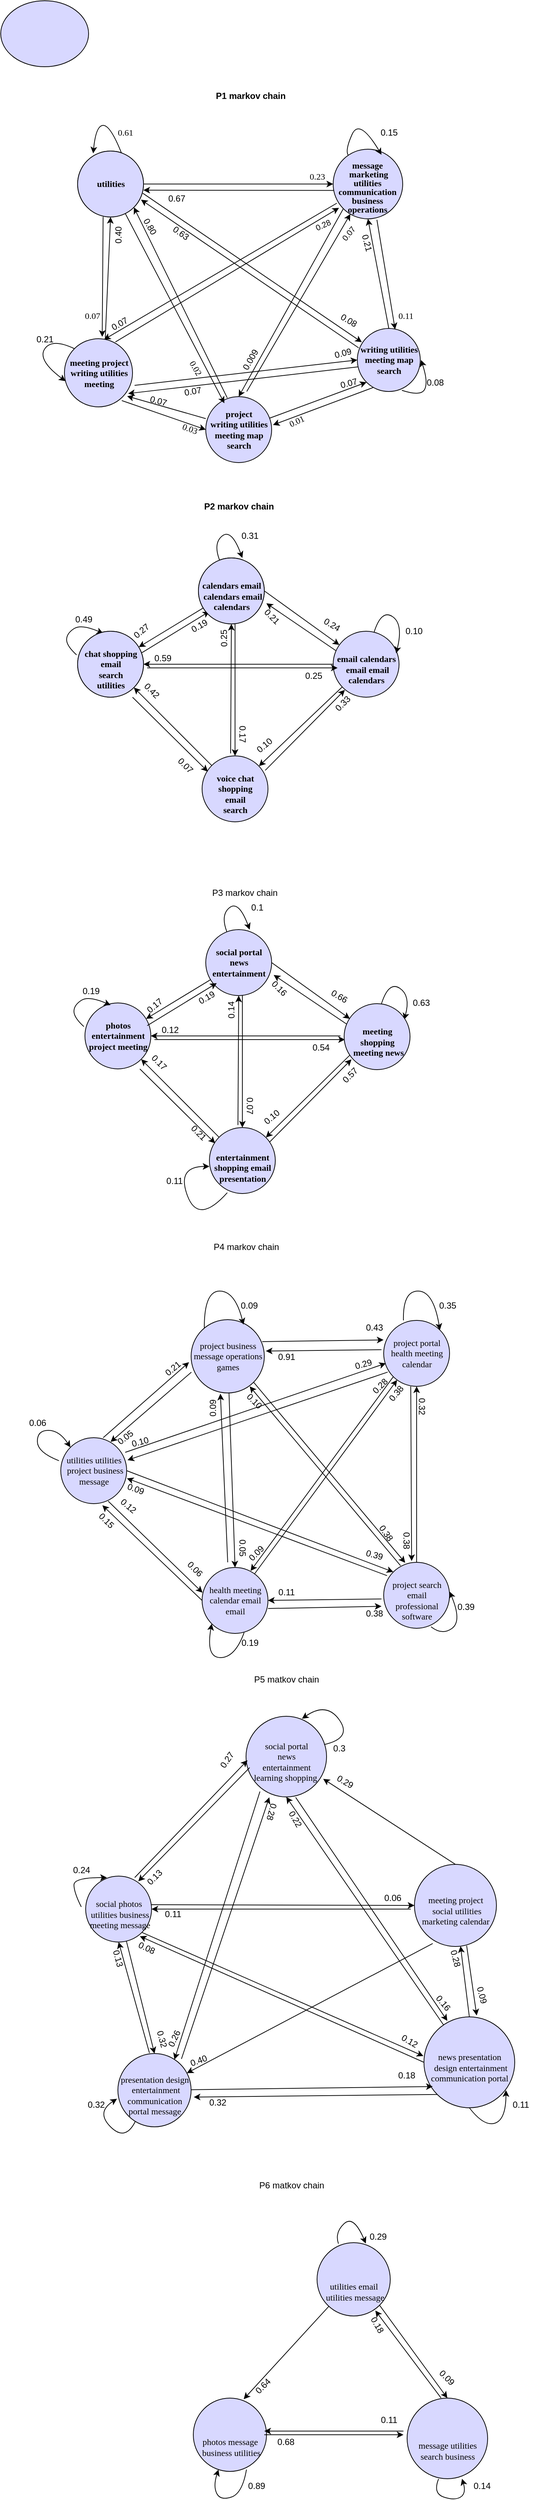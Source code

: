<mxfile version="17.0.0" type="github">
  <diagram id="NkgFP6aYnqGyyIgVfoUW" name="Page-1">
    <mxGraphModel dx="1422" dy="1520" grid="1" gridSize="10" guides="1" tooltips="1" connect="1" arrows="1" fold="1" page="1" pageScale="1" pageWidth="827" pageHeight="1169" math="0" shadow="0">
      <root>
        <mxCell id="0" />
        <mxCell id="1" parent="0" />
        <mxCell id="uUu0Q5NePI6npQGHdQzm-4" value="utilities" style="shape=ellipse;html=1;dashed=0;whitespace=wrap;aspect=fixed;perimeter=ellipsePerimeter;fontFamily=Times New Roman;align=center;fontSize=12;fillColor=#D8D8FF;" parent="1" vertex="1">
          <mxGeometry x="65" y="-35" width="90" height="90" as="geometry" />
        </mxCell>
        <mxCell id="uUu0Q5NePI6npQGHdQzm-5" value="&lt;p class=&quot;MsoNormal&quot; style=&quot;margin-bottom: 0cm ; line-height: 0 ; font-size: 12px&quot;&gt;&lt;span lang=&quot;EN-GB&quot; style=&quot;font-size: 12px&quot;&gt;&lt;font style=&quot;font-size: 12px&quot;&gt;message&amp;nbsp;&lt;/font&gt;&lt;/span&gt;&lt;/p&gt;&lt;p class=&quot;MsoNormal&quot; style=&quot;margin-bottom: 0cm ; line-height: 0 ; font-size: 12px&quot;&gt;&lt;font style=&quot;font-size: 12px&quot;&gt;marketing&lt;/font&gt;&lt;/p&gt;&lt;p class=&quot;MsoNormal&quot; style=&quot;margin-bottom: 0cm ; line-height: 0 ; font-size: 12px&quot;&gt;&lt;font style=&quot;font-size: 12px&quot;&gt;utilities&amp;nbsp;&lt;/font&gt;&lt;/p&gt;&lt;p class=&quot;MsoNormal&quot; style=&quot;margin-bottom: 0cm ; line-height: 0 ; font-size: 12px&quot;&gt;&lt;font style=&quot;font-size: 12px&quot;&gt;communication&amp;nbsp;&lt;/font&gt;&lt;/p&gt;&lt;p class=&quot;MsoNormal&quot; style=&quot;margin-bottom: 0cm ; line-height: 0 ; font-size: 12px&quot;&gt;&lt;span style=&quot;font-size: 12px&quot;&gt;business&amp;nbsp;&lt;/span&gt;&lt;/p&gt;&lt;p class=&quot;MsoNormal&quot; style=&quot;margin-bottom: 0cm ; line-height: 0 ; font-size: 12px&quot;&gt;&lt;span style=&quot;font-size: 12px&quot;&gt;operations&amp;nbsp;&lt;/span&gt;&lt;/p&gt;" style="shape=ellipse;html=1;dashed=0;whitespace=wrap;aspect=fixed;perimeter=ellipsePerimeter;align=center;fontFamily=Times New Roman;fontSize=12;fillColor=#D8D8FF;strokeColor=#000000;fontStyle=1" parent="1" vertex="1">
          <mxGeometry x="414" y="-37.5" width="95" height="95" as="geometry" />
        </mxCell>
        <mxCell id="uUu0Q5NePI6npQGHdQzm-17" value="&lt;span&gt;writing utilities &lt;br&gt;meeting map &lt;br&gt;search&lt;br&gt;&lt;/span&gt;" style="shape=ellipse;html=1;dashed=0;whitespace=wrap;aspect=fixed;perimeter=ellipsePerimeter;fontFamily=Times New Roman;align=center;fontSize=12;fillColor=#D8D8FF;fontStyle=1" parent="1" vertex="1">
          <mxGeometry x="447" y="207" width="86" height="86" as="geometry" />
        </mxCell>
        <mxCell id="uUu0Q5NePI6npQGHdQzm-18" value="&lt;span lang=&quot;EN-GB&quot; style=&quot;font-size: 12px ; line-height: 107%&quot;&gt;project &lt;br&gt;writing utilities&lt;br style=&quot;font-size: 12px&quot;&gt;meeting map &lt;br style=&quot;font-size: 12px&quot;&gt;search&lt;/span&gt;" style="shape=ellipse;html=1;dashed=0;whitespace=wrap;aspect=fixed;perimeter=ellipsePerimeter;fontFamily=Times New Roman;align=center;fontSize=12;fillColor=#D8D8FF;fontStyle=1" parent="1" vertex="1">
          <mxGeometry x="240" y="300" width="90" height="90" as="geometry" />
        </mxCell>
        <mxCell id="uUu0Q5NePI6npQGHdQzm-34" value="" style="endArrow=classic;html=1;rounded=0;fontSize=12;entryX=0;entryY=0.5;entryDx=0;entryDy=0;exitX=1;exitY=0.5;exitDx=0;exitDy=0;fontFamily=Times New Roman;align=center;" parent="1" source="uUu0Q5NePI6npQGHdQzm-4" target="uUu0Q5NePI6npQGHdQzm-5" edge="1">
          <mxGeometry width="50" height="50" relative="1" as="geometry">
            <mxPoint x="210" y="90" as="sourcePoint" />
            <mxPoint x="260" y="40" as="targetPoint" />
          </mxGeometry>
        </mxCell>
        <mxCell id="uUu0Q5NePI6npQGHdQzm-35" value="" style="endArrow=classic;html=1;rounded=0;fontSize=12;exitX=0.989;exitY=0.64;exitDx=0;exitDy=0;exitPerimeter=0;fontFamily=Times New Roman;align=center;entryX=0.072;entryY=0.218;entryDx=0;entryDy=0;entryPerimeter=0;" parent="1" source="uUu0Q5NePI6npQGHdQzm-4" target="uUu0Q5NePI6npQGHdQzm-17" edge="1">
          <mxGeometry width="50" height="50" relative="1" as="geometry">
            <mxPoint x="180" y="130" as="sourcePoint" />
            <mxPoint x="340" y="190" as="targetPoint" />
          </mxGeometry>
        </mxCell>
        <mxCell id="uUu0Q5NePI6npQGHdQzm-36" value="" style="endArrow=classic;html=1;rounded=0;fontSize=12;fontFamily=Times New Roman;align=center;entryX=1.193;entryY=0.804;entryDx=0;entryDy=0;entryPerimeter=0;" parent="1" edge="1">
          <mxGeometry width="50" height="50" relative="1" as="geometry">
            <mxPoint x="130" y="50" as="sourcePoint" />
            <mxPoint x="265.402" y="309.0" as="targetPoint" />
          </mxGeometry>
        </mxCell>
        <mxCell id="uUu0Q5NePI6npQGHdQzm-37" value="" style="endArrow=classic;html=1;rounded=0;fontSize=12;entryX=0.586;entryY=-0.016;entryDx=0;entryDy=0;fontFamily=Times New Roman;align=center;entryPerimeter=0;exitX=0.387;exitY=0.996;exitDx=0;exitDy=0;exitPerimeter=0;" parent="1" source="uUu0Q5NePI6npQGHdQzm-4" edge="1">
          <mxGeometry width="50" height="50" relative="1" as="geometry">
            <mxPoint x="119" y="120" as="sourcePoint" />
            <mxPoint x="98.6" y="218.4" as="targetPoint" />
          </mxGeometry>
        </mxCell>
        <mxCell id="uUu0Q5NePI6npQGHdQzm-38" value="" style="endArrow=classic;html=1;rounded=0;fontSize=12;entryX=0;entryY=1;entryDx=0;entryDy=0;fontFamily=Times New Roman;align=center;" parent="1" source="uUu0Q5NePI6npQGHdQzm-18" target="uUu0Q5NePI6npQGHdQzm-17" edge="1">
          <mxGeometry width="50" height="50" relative="1" as="geometry">
            <mxPoint x="301" y="275" as="sourcePoint" />
            <mxPoint x="350.418" y="249.488" as="targetPoint" />
          </mxGeometry>
        </mxCell>
        <mxCell id="uUu0Q5NePI6npQGHdQzm-41" value="" style="endArrow=classic;html=1;rounded=0;fontSize=12;entryX=0;entryY=0.5;entryDx=0;entryDy=0;exitX=1;exitY=1;exitDx=0;exitDy=0;fontFamily=Times New Roman;align=center;" parent="1" target="uUu0Q5NePI6npQGHdQzm-18" edge="1">
          <mxGeometry width="50" height="50" relative="1" as="geometry">
            <mxPoint x="125.355" y="305.355" as="sourcePoint" />
            <mxPoint x="150" y="255" as="targetPoint" />
          </mxGeometry>
        </mxCell>
        <mxCell id="uUu0Q5NePI6npQGHdQzm-42" value="" style="endArrow=classic;html=1;rounded=0;fontSize=12;fontFamily=Times New Roman;align=center;exitX=0.5;exitY=0;exitDx=0;exitDy=0;entryX=0.5;entryY=1;entryDx=0;entryDy=0;" parent="1" source="uUu0Q5NePI6npQGHdQzm-17" target="uUu0Q5NePI6npQGHdQzm-5" edge="1">
          <mxGeometry width="50" height="50" relative="1" as="geometry">
            <mxPoint x="385" y="170" as="sourcePoint" />
            <mxPoint x="385.01" y="119.997" as="targetPoint" />
          </mxGeometry>
        </mxCell>
        <mxCell id="uUu0Q5NePI6npQGHdQzm-43" value="" style="endArrow=classic;html=1;rounded=0;fontSize=12;entryX=0.6;entryY=0.014;entryDx=0;entryDy=0;entryPerimeter=0;fontFamily=Times New Roman;align=center;exitX=0.629;exitY=1.013;exitDx=0;exitDy=0;exitPerimeter=0;" parent="1" source="uUu0Q5NePI6npQGHdQzm-5" target="uUu0Q5NePI6npQGHdQzm-17" edge="1">
          <mxGeometry width="50" height="50" relative="1" as="geometry">
            <mxPoint x="395" y="120" as="sourcePoint" />
            <mxPoint x="400" y="170" as="targetPoint" />
          </mxGeometry>
        </mxCell>
        <mxCell id="uUu0Q5NePI6npQGHdQzm-47" value="" style="endArrow=classic;html=1;rounded=0;fontSize=12;entryX=0.962;entryY=0.738;entryDx=0;entryDy=0;entryPerimeter=0;fontFamily=Times New Roman;align=center;exitX=0.022;exitY=0.308;exitDx=0;exitDy=0;exitPerimeter=0;" parent="1" source="uUu0Q5NePI6npQGHdQzm-17" target="uUu0Q5NePI6npQGHdQzm-4" edge="1">
          <mxGeometry width="50" height="50" relative="1" as="geometry">
            <mxPoint x="340" y="200" as="sourcePoint" />
            <mxPoint x="300" y="160" as="targetPoint" />
          </mxGeometry>
        </mxCell>
        <mxCell id="uUu0Q5NePI6npQGHdQzm-48" value="0.23" style="text;html=1;align=center;verticalAlign=middle;resizable=0;points=[];autosize=1;strokeColor=none;fillColor=none;fontSize=12;fontFamily=Times New Roman;" parent="1" vertex="1">
          <mxGeometry x="371.5" y="-10" width="40" height="20" as="geometry" />
        </mxCell>
        <mxCell id="uUu0Q5NePI6npQGHdQzm-50" value="0.02" style="text;html=1;align=center;verticalAlign=middle;resizable=0;points=[];autosize=1;strokeColor=none;fillColor=none;fontSize=12;fontFamily=Times New Roman;rotation=60;" parent="1" vertex="1">
          <mxGeometry x="206" y="251" width="40" height="20" as="geometry" />
        </mxCell>
        <mxCell id="uUu0Q5NePI6npQGHdQzm-51" value="0.07" style="text;html=1;align=center;verticalAlign=middle;resizable=0;points=[];autosize=1;strokeColor=none;fillColor=none;fontSize=12;fontFamily=Times New Roman;" parent="1" vertex="1">
          <mxGeometry x="65" y="180" width="40" height="20" as="geometry" />
        </mxCell>
        <mxCell id="uUu0Q5NePI6npQGHdQzm-53" value="0.03" style="text;html=1;align=center;verticalAlign=middle;resizable=0;points=[];autosize=1;strokeColor=none;fillColor=none;fontSize=12;fontFamily=Times New Roman;rotation=20;" parent="1" vertex="1">
          <mxGeometry x="198" y="334" width="40" height="20" as="geometry" />
        </mxCell>
        <mxCell id="uUu0Q5NePI6npQGHdQzm-54" value="" style="curved=1;endArrow=classic;html=1;rounded=0;fontFamily=Times New Roman;fontSize=12;entryX=0.236;entryY=0.036;entryDx=0;entryDy=0;entryPerimeter=0;exitX=0.671;exitY=0.044;exitDx=0;exitDy=0;exitPerimeter=0;" parent="1" source="uUu0Q5NePI6npQGHdQzm-4" target="uUu0Q5NePI6npQGHdQzm-4" edge="1">
          <mxGeometry width="50" height="50" relative="1" as="geometry">
            <mxPoint x="130" y="-20" as="sourcePoint" />
            <mxPoint x="155" y="-69.84" as="targetPoint" />
            <Array as="points">
              <mxPoint x="110" y="-70" />
              <mxPoint x="90" y="-70" />
            </Array>
          </mxGeometry>
        </mxCell>
        <mxCell id="uUu0Q5NePI6npQGHdQzm-55" value="0.61" style="text;html=1;align=center;verticalAlign=middle;resizable=0;points=[];autosize=1;strokeColor=none;fillColor=none;fontSize=12;fontFamily=Times New Roman;" parent="1" vertex="1">
          <mxGeometry x="110" y="-70" width="40" height="20" as="geometry" />
        </mxCell>
        <mxCell id="uUu0Q5NePI6npQGHdQzm-56" value="0.11" style="text;html=1;align=center;verticalAlign=middle;resizable=0;points=[];autosize=1;strokeColor=none;fillColor=none;fontSize=12;fontFamily=Times New Roman;" parent="1" vertex="1">
          <mxGeometry x="493" y="180" width="40" height="20" as="geometry" />
        </mxCell>
        <mxCell id="uUu0Q5NePI6npQGHdQzm-58" value="0.01" style="text;html=1;align=center;verticalAlign=middle;resizable=0;points=[];autosize=1;strokeColor=none;fillColor=none;fontSize=12;fontFamily=Times New Roman;rotation=-25;" parent="1" vertex="1">
          <mxGeometry x="344" y="324" width="40" height="20" as="geometry" />
        </mxCell>
        <mxCell id="LGM-K7nG5Ex01GaFveVR-3" value="" style="endArrow=classic;html=1;rounded=0;entryX=0.998;entryY=0.593;entryDx=0;entryDy=0;entryPerimeter=0;exitX=0.006;exitY=0.592;exitDx=0;exitDy=0;exitPerimeter=0;" parent="1" source="uUu0Q5NePI6npQGHdQzm-5" target="uUu0Q5NePI6npQGHdQzm-4" edge="1">
          <mxGeometry width="50" height="50" relative="1" as="geometry">
            <mxPoint x="340" y="83" as="sourcePoint" />
            <mxPoint x="310" y="-10" as="targetPoint" />
          </mxGeometry>
        </mxCell>
        <mxCell id="LGM-K7nG5Ex01GaFveVR-4" value="0.67" style="text;html=1;align=center;verticalAlign=middle;resizable=0;points=[];autosize=1;strokeColor=none;fillColor=none;rotation=0;" parent="1" vertex="1">
          <mxGeometry x="180" y="20" width="40" height="20" as="geometry" />
        </mxCell>
        <mxCell id="LGM-K7nG5Ex01GaFveVR-5" value="" style="curved=1;endArrow=classic;html=1;rounded=0;entryX=0.695;entryY=0.079;entryDx=0;entryDy=0;entryPerimeter=0;" parent="1" source="uUu0Q5NePI6npQGHdQzm-5" target="uUu0Q5NePI6npQGHdQzm-5" edge="1">
          <mxGeometry width="50" height="50" relative="1" as="geometry">
            <mxPoint x="499.975" y="-51.935" as="sourcePoint" />
            <mxPoint x="480" y="-40" as="targetPoint" />
            <Array as="points">
              <mxPoint x="430" y="-36" />
              <mxPoint x="450" y="-80" />
            </Array>
          </mxGeometry>
        </mxCell>
        <mxCell id="LGM-K7nG5Ex01GaFveVR-7" value="0.15" style="text;html=1;align=center;verticalAlign=middle;resizable=0;points=[];autosize=1;strokeColor=none;fillColor=none;" parent="1" vertex="1">
          <mxGeometry x="470" y="-70" width="40" height="20" as="geometry" />
        </mxCell>
        <mxCell id="LGM-K7nG5Ex01GaFveVR-8" value="" style="endArrow=classic;html=1;rounded=0;entryX=0.61;entryY=0.022;entryDx=0;entryDy=0;entryPerimeter=0;exitX=0.053;exitY=0.775;exitDx=0;exitDy=0;exitPerimeter=0;" parent="1" source="uUu0Q5NePI6npQGHdQzm-5" edge="1">
          <mxGeometry width="50" height="50" relative="1" as="geometry">
            <mxPoint x="240" y="30" as="sourcePoint" />
            <mxPoint x="101" y="222.2" as="targetPoint" />
          </mxGeometry>
        </mxCell>
        <mxCell id="LGM-K7nG5Ex01GaFveVR-9" value="0.07" style="text;html=1;align=center;verticalAlign=middle;resizable=0;points=[];autosize=1;strokeColor=none;fillColor=none;rotation=-30;" parent="1" vertex="1">
          <mxGeometry x="102" y="191" width="40" height="20" as="geometry" />
        </mxCell>
        <mxCell id="LGM-K7nG5Ex01GaFveVR-10" value="" style="endArrow=classic;html=1;rounded=0;entryX=0.5;entryY=0;entryDx=0;entryDy=0;exitX=0;exitY=1;exitDx=0;exitDy=0;" parent="1" source="uUu0Q5NePI6npQGHdQzm-5" target="uUu0Q5NePI6npQGHdQzm-18" edge="1">
          <mxGeometry width="50" height="50" relative="1" as="geometry">
            <mxPoint x="350" y="100" as="sourcePoint" />
            <mxPoint x="260" y="240" as="targetPoint" />
          </mxGeometry>
        </mxCell>
        <mxCell id="LGM-K7nG5Ex01GaFveVR-13" value="0.009" style="text;html=1;align=center;verticalAlign=middle;resizable=0;points=[];autosize=1;strokeColor=none;fillColor=none;rotation=-60;" parent="1" vertex="1">
          <mxGeometry x="276" y="240" width="50" height="20" as="geometry" />
        </mxCell>
        <mxCell id="LGM-K7nG5Ex01GaFveVR-14" value="" style="endArrow=classic;html=1;rounded=0;exitX=0.766;exitY=0.054;exitDx=0;exitDy=0;entryX=0.084;entryY=0.842;entryDx=0;entryDy=0;entryPerimeter=0;exitPerimeter=0;" parent="1" target="uUu0Q5NePI6npQGHdQzm-5" edge="1">
          <mxGeometry width="50" height="50" relative="1" as="geometry">
            <mxPoint x="116.6" y="225.4" as="sourcePoint" />
            <mxPoint x="350" y="100" as="targetPoint" />
          </mxGeometry>
        </mxCell>
        <mxCell id="LGM-K7nG5Ex01GaFveVR-15" value="0.28" style="edgeLabel;html=1;align=center;verticalAlign=middle;resizable=0;points=[];rotation=-25;" parent="LGM-K7nG5Ex01GaFveVR-14" vertex="1" connectable="0">
          <mxGeometry x="-0.729" y="-4" relative="1" as="geometry">
            <mxPoint x="240" y="-138" as="offset" />
          </mxGeometry>
        </mxCell>
        <mxCell id="LGM-K7nG5Ex01GaFveVR-16" value="" style="endArrow=classic;html=1;rounded=0;exitX=0.628;exitY=-0.002;exitDx=0;exitDy=0;exitPerimeter=0;entryX=0.5;entryY=1;entryDx=0;entryDy=0;" parent="1" target="uUu0Q5NePI6npQGHdQzm-4" edge="1">
          <mxGeometry width="50" height="50" relative="1" as="geometry">
            <mxPoint x="102.8" y="219.8" as="sourcePoint" />
            <mxPoint x="30" y="110" as="targetPoint" />
          </mxGeometry>
        </mxCell>
        <mxCell id="LGM-K7nG5Ex01GaFveVR-17" value="0.40" style="text;html=1;align=center;verticalAlign=middle;resizable=0;points=[];autosize=1;strokeColor=none;fillColor=none;rotation=-90;" parent="1" vertex="1">
          <mxGeometry x="101" y="70" width="40" height="20" as="geometry" />
        </mxCell>
        <mxCell id="LGM-K7nG5Ex01GaFveVR-19" value="" style="curved=1;endArrow=classic;html=1;rounded=0;exitX=0;exitY=0;exitDx=0;exitDy=0;entryX=0.016;entryY=0.623;entryDx=0;entryDy=0;entryPerimeter=0;" parent="1" source="Yom9JaK-jPaHscU4wTw9-56" target="Yom9JaK-jPaHscU4wTw9-56" edge="1">
          <mxGeometry width="50" height="50" relative="1" as="geometry">
            <mxPoint x="54.645" y="234.645" as="sourcePoint" />
            <mxPoint x="40" y="270" as="targetPoint" />
            <Array as="points">
              <mxPoint x="30" y="220" />
              <mxPoint x="10" y="250" />
            </Array>
          </mxGeometry>
        </mxCell>
        <mxCell id="LGM-K7nG5Ex01GaFveVR-20" value="0.21" style="text;html=1;align=center;verticalAlign=middle;resizable=0;points=[];autosize=1;strokeColor=none;fillColor=none;" parent="1" vertex="1">
          <mxGeometry y="212" width="40" height="20" as="geometry" />
        </mxCell>
        <mxCell id="LGM-K7nG5Ex01GaFveVR-21" value="" style="endArrow=classic;html=1;rounded=0;exitX=1.028;exitY=0.646;exitDx=0;exitDy=0;exitPerimeter=0;entryX=0;entryY=0.5;entryDx=0;entryDy=0;" parent="1" target="uUu0Q5NePI6npQGHdQzm-17" edge="1">
          <mxGeometry width="50" height="50" relative="1" as="geometry">
            <mxPoint x="142.8" y="284.6" as="sourcePoint" />
            <mxPoint x="340" y="217" as="targetPoint" />
          </mxGeometry>
        </mxCell>
        <mxCell id="LGM-K7nG5Ex01GaFveVR-22" value="0.09" style="text;html=1;align=center;verticalAlign=middle;resizable=0;points=[];autosize=1;strokeColor=none;fillColor=none;rotation=-15;" parent="1" vertex="1">
          <mxGeometry x="407" y="231" width="40" height="20" as="geometry" />
        </mxCell>
        <mxCell id="LGM-K7nG5Ex01GaFveVR-23" value="" style="endArrow=classic;html=1;rounded=0;entryX=1;entryY=1;entryDx=0;entryDy=0;exitX=0.327;exitY=0.02;exitDx=0;exitDy=0;exitPerimeter=0;" parent="1" source="uUu0Q5NePI6npQGHdQzm-18" target="uUu0Q5NePI6npQGHdQzm-4" edge="1">
          <mxGeometry width="50" height="50" relative="1" as="geometry">
            <mxPoint x="250" y="240" as="sourcePoint" />
            <mxPoint x="260" y="140" as="targetPoint" />
          </mxGeometry>
        </mxCell>
        <mxCell id="LGM-K7nG5Ex01GaFveVR-25" value="" style="endArrow=classic;html=1;rounded=0;exitX=0.5;exitY=0;exitDx=0;exitDy=0;" parent="1" target="uUu0Q5NePI6npQGHdQzm-5" edge="1">
          <mxGeometry width="50" height="50" relative="1" as="geometry">
            <mxPoint x="296" y="293" as="sourcePoint" />
            <mxPoint x="359" y="103" as="targetPoint" />
          </mxGeometry>
        </mxCell>
        <mxCell id="LGM-K7nG5Ex01GaFveVR-26" value="0.07" style="edgeLabel;html=1;align=center;verticalAlign=middle;resizable=0;points=[];rotation=-51;" parent="LGM-K7nG5Ex01GaFveVR-25" vertex="1" connectable="0">
          <mxGeometry x="-0.631" y="-3" relative="1" as="geometry">
            <mxPoint x="110" y="-172" as="offset" />
          </mxGeometry>
        </mxCell>
        <mxCell id="LGM-K7nG5Ex01GaFveVR-27" value="" style="endArrow=classic;html=1;rounded=0;entryX=0.926;entryY=0.794;entryDx=0;entryDy=0;exitX=0;exitY=0.333;exitDx=0;exitDy=0;exitPerimeter=0;entryPerimeter=0;" parent="1" source="uUu0Q5NePI6npQGHdQzm-18" edge="1">
          <mxGeometry width="50" height="50" relative="1" as="geometry">
            <mxPoint x="210" y="310" as="sourcePoint" />
            <mxPoint x="132.6" y="299.4" as="targetPoint" />
          </mxGeometry>
        </mxCell>
        <mxCell id="LGM-K7nG5Ex01GaFveVR-29" value="0.07" style="text;html=1;align=center;verticalAlign=middle;resizable=0;points=[];autosize=1;strokeColor=none;fillColor=none;rotation=15;" parent="1" vertex="1">
          <mxGeometry x="155" y="296" width="40" height="20" as="geometry" />
        </mxCell>
        <mxCell id="LGM-K7nG5Ex01GaFveVR-30" value="0.80" style="text;html=1;align=center;verticalAlign=middle;resizable=0;points=[];autosize=1;strokeColor=none;fillColor=none;rotation=60;" parent="1" vertex="1">
          <mxGeometry x="144" y="57.5" width="40" height="20" as="geometry" />
        </mxCell>
        <mxCell id="LGM-K7nG5Ex01GaFveVR-31" value="" style="endArrow=classic;html=1;rounded=0;exitX=0.014;exitY=0.609;exitDx=0;exitDy=0;exitPerimeter=0;entryX=0.94;entryY=0.758;entryDx=0;entryDy=0;entryPerimeter=0;" parent="1" source="uUu0Q5NePI6npQGHdQzm-17" edge="1">
          <mxGeometry width="50" height="50" relative="1" as="geometry">
            <mxPoint x="110" y="295" as="sourcePoint" />
            <mxPoint x="134" y="295.8" as="targetPoint" />
          </mxGeometry>
        </mxCell>
        <mxCell id="LGM-K7nG5Ex01GaFveVR-33" value="" style="endArrow=classic;html=1;rounded=0;exitX=0.256;exitY=0.935;exitDx=0;exitDy=0;exitPerimeter=0;entryX=1.02;entryY=0.429;entryDx=0;entryDy=0;entryPerimeter=0;" parent="1" source="uUu0Q5NePI6npQGHdQzm-17" target="uUu0Q5NePI6npQGHdQzm-18" edge="1">
          <mxGeometry width="50" height="50" relative="1" as="geometry">
            <mxPoint x="260" y="290" as="sourcePoint" />
            <mxPoint x="310" y="240" as="targetPoint" />
          </mxGeometry>
        </mxCell>
        <mxCell id="LGM-K7nG5Ex01GaFveVR-36" value="0.08" style="text;html=1;align=center;verticalAlign=middle;resizable=0;points=[];autosize=1;strokeColor=none;fillColor=none;rotation=30;" parent="1" vertex="1">
          <mxGeometry x="415" y="186" width="40" height="20" as="geometry" />
        </mxCell>
        <mxCell id="LGM-K7nG5Ex01GaFveVR-37" value="" style="ellipse;whiteSpace=wrap;html=1;strokeColor=#000000;fillColor=#D8D8FF;" parent="1" vertex="1">
          <mxGeometry x="-40" y="-240" width="120" height="90" as="geometry" />
        </mxCell>
        <mxCell id="LGM-K7nG5Ex01GaFveVR-38" value="P1 markov chain" style="text;html=1;align=center;verticalAlign=middle;resizable=0;points=[];autosize=1;strokeColor=none;fillColor=none;fontStyle=1" parent="1" vertex="1">
          <mxGeometry x="246" y="-120" width="110" height="20" as="geometry" />
        </mxCell>
        <mxCell id="LGM-K7nG5Ex01GaFveVR-39" value="&lt;br&gt;&lt;table border=&quot;0&quot; cellpadding=&quot;0&quot; cellspacing=&quot;0&quot; width=&quot;252&quot; style=&quot;border-collapse: collapse ; width: 189pt&quot;&gt;&lt;tbody&gt;&lt;tr style=&quot;height: 15.0pt&quot;&gt;  &lt;td height=&quot;20&quot; width=&quot;252&quot; style=&quot;height: 15.0pt ; width: 189pt&quot;&gt;calendars email&lt;br&gt;&amp;nbsp;calendars email &lt;br&gt;calendars&lt;/td&gt;&lt;/tr&gt;&lt;/tbody&gt;&lt;/table&gt;" style="shape=ellipse;html=1;dashed=0;whitespace=wrap;aspect=fixed;perimeter=ellipsePerimeter;fontFamily=Times New Roman;align=center;fontSize=12;fillColor=#D8D8FF;" parent="1" vertex="1">
          <mxGeometry x="230" y="520" width="90" height="90" as="geometry" />
        </mxCell>
        <mxCell id="LGM-K7nG5Ex01GaFveVR-43" value="&lt;br&gt;&lt;table border=&quot;0&quot; cellpadding=&quot;0&quot; cellspacing=&quot;0&quot; width=&quot;210&quot; style=&quot;border-collapse: collapse ; width: 158pt&quot;&gt;&lt;tbody&gt;&lt;tr style=&quot;height: 15.0pt&quot;&gt;  &lt;td height=&quot;20&quot; width=&quot;210&quot; style=&quot;height: 15.0pt ; width: 158pt&quot;&gt;email calendars&lt;br&gt;&amp;nbsp;email email &lt;br&gt;calendars&lt;/td&gt;&lt;/tr&gt;&lt;/tbody&gt;&lt;/table&gt;" style="shape=ellipse;html=1;dashed=0;whitespace=wrap;aspect=fixed;perimeter=ellipsePerimeter;fontFamily=Times New Roman;align=center;fontSize=12;fillColor=#D8D8FF;fontStyle=1" parent="1" vertex="1">
          <mxGeometry x="414" y="620" width="90" height="90" as="geometry" />
        </mxCell>
        <mxCell id="LGM-K7nG5Ex01GaFveVR-44" value="&lt;br&gt;&lt;table border=&quot;0&quot; cellpadding=&quot;0&quot; cellspacing=&quot;0&quot; width=&quot;153&quot; style=&quot;border-collapse: collapse ; width: 115pt&quot;&gt;&lt;tbody&gt;&lt;tr style=&quot;height: 15.0pt&quot;&gt;  &lt;td height=&quot;20&quot; width=&quot;153&quot; style=&quot;height: 15.0pt ; width: 115pt&quot;&gt;voice chat &lt;br&gt;shopping&lt;br&gt;  email &lt;br&gt;search&lt;/td&gt;&lt;/tr&gt;&lt;/tbody&gt;&lt;/table&gt;" style="shape=ellipse;html=1;dashed=0;whitespace=wrap;aspect=fixed;perimeter=ellipsePerimeter;fontFamily=Times New Roman;align=center;fontSize=12;fillColor=#D8D8FF;fontStyle=1" parent="1" vertex="1">
          <mxGeometry x="235" y="790" width="90" height="90" as="geometry" />
        </mxCell>
        <mxCell id="LGM-K7nG5Ex01GaFveVR-45" value="&lt;table border=&quot;0&quot; cellpadding=&quot;0&quot; cellspacing=&quot;0&quot; width=&quot;144&quot; style=&quot;border-collapse: collapse ; width: 108pt&quot;&gt;&lt;tbody&gt;&lt;tr style=&quot;height: 15.0pt&quot;&gt;&lt;br/&gt;  &lt;td height=&quot;20&quot; width=&quot;144&quot; style=&quot;height: 15.0pt ; width: 108pt&quot;&gt;chat shopping &lt;br&gt;email&lt;br/&gt;  search &lt;br&gt;utilities&lt;/td&gt;&lt;/tr&gt;&lt;/tbody&gt;&lt;/table&gt;" style="shape=ellipse;html=1;dashed=0;whitespace=wrap;aspect=fixed;perimeter=ellipsePerimeter;fontFamily=Times New Roman;align=center;fontSize=12;fillColor=#D8D8FF;" parent="1" vertex="1">
          <mxGeometry x="65" y="620" width="90" height="90" as="geometry" />
        </mxCell>
        <mxCell id="LGM-K7nG5Ex01GaFveVR-46" value="" style="endArrow=classic;html=1;rounded=0;" parent="1" source="LGM-K7nG5Ex01GaFveVR-39" target="LGM-K7nG5Ex01GaFveVR-45" edge="1">
          <mxGeometry width="50" height="50" relative="1" as="geometry">
            <mxPoint x="140" y="635" as="sourcePoint" />
            <mxPoint x="170" y="710" as="targetPoint" />
          </mxGeometry>
        </mxCell>
        <mxCell id="LGM-K7nG5Ex01GaFveVR-47" value="0.31" style="text;html=1;align=center;verticalAlign=middle;resizable=0;points=[];autosize=1;strokeColor=none;fillColor=none;rotation=0;" parent="1" vertex="1">
          <mxGeometry x="280" y="480" width="40" height="20" as="geometry" />
        </mxCell>
        <mxCell id="LGM-K7nG5Ex01GaFveVR-48" value="" style="endArrow=classic;html=1;rounded=0;exitX=1;exitY=0.5;exitDx=0;exitDy=0;" parent="1" source="LGM-K7nG5Ex01GaFveVR-39" target="LGM-K7nG5Ex01GaFveVR-43" edge="1">
          <mxGeometry width="50" height="50" relative="1" as="geometry">
            <mxPoint x="340" y="580" as="sourcePoint" />
            <mxPoint x="390" y="530" as="targetPoint" />
          </mxGeometry>
        </mxCell>
        <mxCell id="LGM-K7nG5Ex01GaFveVR-50" value="" style="curved=1;endArrow=classic;html=1;rounded=0;entryX=0.667;entryY=0;entryDx=0;entryDy=0;entryPerimeter=0;" parent="1" source="LGM-K7nG5Ex01GaFveVR-39" target="LGM-K7nG5Ex01GaFveVR-39" edge="1">
          <mxGeometry width="50" height="50" relative="1" as="geometry">
            <mxPoint x="230" y="520" as="sourcePoint" />
            <mxPoint x="280" y="470" as="targetPoint" />
            <Array as="points">
              <mxPoint x="250" y="500" />
              <mxPoint x="275" y="480" />
            </Array>
          </mxGeometry>
        </mxCell>
        <mxCell id="LGM-K7nG5Ex01GaFveVR-55" value="0.24" style="text;html=1;align=center;verticalAlign=middle;resizable=0;points=[];autosize=1;strokeColor=none;fillColor=none;rotation=30;" parent="1" vertex="1">
          <mxGeometry x="392" y="601" width="40" height="20" as="geometry" />
        </mxCell>
        <mxCell id="LGM-K7nG5Ex01GaFveVR-56" value="" style="endArrow=classic;html=1;rounded=0;entryX=0.5;entryY=0;entryDx=0;entryDy=0;" parent="1" target="LGM-K7nG5Ex01GaFveVR-44" edge="1">
          <mxGeometry width="50" height="50" relative="1" as="geometry">
            <mxPoint x="280" y="610" as="sourcePoint" />
            <mxPoint x="280" y="640" as="targetPoint" />
          </mxGeometry>
        </mxCell>
        <mxCell id="LGM-K7nG5Ex01GaFveVR-57" value="0.17" style="text;html=1;align=center;verticalAlign=middle;resizable=0;points=[];autosize=1;strokeColor=none;fillColor=none;rotation=90;" parent="1" vertex="1">
          <mxGeometry x="270" y="750" width="40" height="20" as="geometry" />
        </mxCell>
        <mxCell id="LGM-K7nG5Ex01GaFveVR-58" value="0.27" style="text;html=1;align=center;verticalAlign=middle;resizable=0;points=[];autosize=1;strokeColor=none;fillColor=none;rotation=-40;" parent="1" vertex="1">
          <mxGeometry x="132" y="610" width="40" height="20" as="geometry" />
        </mxCell>
        <mxCell id="LGM-K7nG5Ex01GaFveVR-59" value="" style="endArrow=classic;html=1;rounded=0;entryX=1.031;entryY=0.687;entryDx=0;entryDy=0;entryPerimeter=0;exitX=0.044;exitY=0.296;exitDx=0;exitDy=0;exitPerimeter=0;" parent="1" source="LGM-K7nG5Ex01GaFveVR-43" target="LGM-K7nG5Ex01GaFveVR-39" edge="1">
          <mxGeometry width="50" height="50" relative="1" as="geometry">
            <mxPoint x="320" y="660" as="sourcePoint" />
            <mxPoint x="370" y="610" as="targetPoint" />
          </mxGeometry>
        </mxCell>
        <mxCell id="LGM-K7nG5Ex01GaFveVR-60" value="0.21" style="text;html=1;align=center;verticalAlign=middle;resizable=0;points=[];autosize=1;strokeColor=none;fillColor=none;rotation=45;" parent="1" vertex="1">
          <mxGeometry x="310" y="590" width="40" height="20" as="geometry" />
        </mxCell>
        <mxCell id="LGM-K7nG5Ex01GaFveVR-61" value="" style="curved=1;endArrow=classic;html=1;rounded=0;" parent="1" edge="1">
          <mxGeometry width="50" height="50" relative="1" as="geometry">
            <mxPoint x="470" y="621" as="sourcePoint" />
            <mxPoint x="500" y="650" as="targetPoint" />
            <Array as="points">
              <mxPoint x="480" y="590" />
              <mxPoint x="510" y="610" />
            </Array>
          </mxGeometry>
        </mxCell>
        <mxCell id="LGM-K7nG5Ex01GaFveVR-62" value="0.10" style="text;html=1;align=center;verticalAlign=middle;resizable=0;points=[];autosize=1;strokeColor=none;fillColor=none;" parent="1" vertex="1">
          <mxGeometry x="504" y="610" width="40" height="20" as="geometry" />
        </mxCell>
        <mxCell id="LGM-K7nG5Ex01GaFveVR-63" value="" style="endArrow=classic;html=1;rounded=0;" parent="1" source="LGM-K7nG5Ex01GaFveVR-43" target="LGM-K7nG5Ex01GaFveVR-44" edge="1">
          <mxGeometry width="50" height="50" relative="1" as="geometry">
            <mxPoint x="520" y="730" as="sourcePoint" />
            <mxPoint x="570" y="690" as="targetPoint" />
          </mxGeometry>
        </mxCell>
        <mxCell id="LGM-K7nG5Ex01GaFveVR-64" value="0.10" style="text;html=1;align=center;verticalAlign=middle;resizable=0;points=[];autosize=1;strokeColor=none;fillColor=none;rotation=-40;" parent="1" vertex="1">
          <mxGeometry x="300" y="766" width="40" height="20" as="geometry" />
        </mxCell>
        <mxCell id="LGM-K7nG5Ex01GaFveVR-65" value="" style="endArrow=classic;html=1;rounded=0;entryX=1;entryY=0.5;entryDx=0;entryDy=0;exitX=0;exitY=0.5;exitDx=0;exitDy=0;" parent="1" source="LGM-K7nG5Ex01GaFveVR-43" target="LGM-K7nG5Ex01GaFveVR-45" edge="1">
          <mxGeometry width="50" height="50" relative="1" as="geometry">
            <mxPoint x="100" y="770" as="sourcePoint" />
            <mxPoint x="150" y="720" as="targetPoint" />
          </mxGeometry>
        </mxCell>
        <mxCell id="LGM-K7nG5Ex01GaFveVR-66" value="0.59" style="text;html=1;align=center;verticalAlign=middle;resizable=0;points=[];autosize=1;strokeColor=none;fillColor=none;" parent="1" vertex="1">
          <mxGeometry x="161" y="647" width="40" height="20" as="geometry" />
        </mxCell>
        <mxCell id="LGM-K7nG5Ex01GaFveVR-67" value="" style="endArrow=classic;html=1;rounded=0;entryX=0.5;entryY=1;entryDx=0;entryDy=0;exitX=0.433;exitY=-0.038;exitDx=0;exitDy=0;exitPerimeter=0;" parent="1" source="LGM-K7nG5Ex01GaFveVR-44" target="LGM-K7nG5Ex01GaFveVR-39" edge="1">
          <mxGeometry width="50" height="50" relative="1" as="geometry">
            <mxPoint x="190" y="780" as="sourcePoint" />
            <mxPoint x="240" y="730" as="targetPoint" />
          </mxGeometry>
        </mxCell>
        <mxCell id="LGM-K7nG5Ex01GaFveVR-68" value="0.25" style="text;html=1;align=center;verticalAlign=middle;resizable=0;points=[];autosize=1;strokeColor=none;fillColor=none;rotation=-91;" parent="1" vertex="1">
          <mxGeometry x="245" y="620" width="40" height="20" as="geometry" />
        </mxCell>
        <mxCell id="LGM-K7nG5Ex01GaFveVR-69" value="" style="endArrow=classic;html=1;rounded=0;exitX=0.958;exitY=0.22;exitDx=0;exitDy=0;exitPerimeter=0;" parent="1" source="LGM-K7nG5Ex01GaFveVR-44" edge="1">
          <mxGeometry width="50" height="50" relative="1" as="geometry">
            <mxPoint x="350" y="840" as="sourcePoint" />
            <mxPoint x="430" y="700" as="targetPoint" />
          </mxGeometry>
        </mxCell>
        <mxCell id="LGM-K7nG5Ex01GaFveVR-71" value="0.33" style="text;html=1;align=center;verticalAlign=middle;resizable=0;points=[];autosize=1;strokeColor=none;fillColor=none;rotation=-45;" parent="1" vertex="1">
          <mxGeometry x="407" y="709" width="40" height="20" as="geometry" />
        </mxCell>
        <mxCell id="LGM-K7nG5Ex01GaFveVR-72" value="" style="endArrow=classic;html=1;rounded=0;exitX=0;exitY=0;exitDx=0;exitDy=0;" parent="1" source="LGM-K7nG5Ex01GaFveVR-44" target="LGM-K7nG5Ex01GaFveVR-45" edge="1">
          <mxGeometry width="50" height="50" relative="1" as="geometry">
            <mxPoint x="100" y="770" as="sourcePoint" />
            <mxPoint x="150" y="720" as="targetPoint" />
          </mxGeometry>
        </mxCell>
        <mxCell id="LGM-K7nG5Ex01GaFveVR-73" value="0.42" style="text;html=1;align=center;verticalAlign=middle;resizable=0;points=[];autosize=1;strokeColor=none;fillColor=none;rotation=45;" parent="1" vertex="1">
          <mxGeometry x="146" y="691" width="40" height="20" as="geometry" />
        </mxCell>
        <mxCell id="LGM-K7nG5Ex01GaFveVR-74" value="" style="endArrow=classic;html=1;rounded=0;" parent="1" edge="1">
          <mxGeometry width="50" height="50" relative="1" as="geometry">
            <mxPoint x="150" y="651" as="sourcePoint" />
            <mxPoint x="245" y="593" as="targetPoint" />
          </mxGeometry>
        </mxCell>
        <mxCell id="LGM-K7nG5Ex01GaFveVR-75" value="0.19" style="text;html=1;align=center;verticalAlign=middle;resizable=0;points=[];autosize=1;strokeColor=none;fillColor=none;rotation=-30;" parent="1" vertex="1">
          <mxGeometry x="211" y="603" width="40" height="20" as="geometry" />
        </mxCell>
        <mxCell id="LGM-K7nG5Ex01GaFveVR-76" value="" style="endArrow=classic;html=1;rounded=0;entryX=0.067;entryY=0.556;entryDx=0;entryDy=0;entryPerimeter=0;" parent="1" target="LGM-K7nG5Ex01GaFveVR-43" edge="1">
          <mxGeometry width="50" height="50" relative="1" as="geometry">
            <mxPoint x="160" y="670" as="sourcePoint" />
            <mxPoint x="260" y="690" as="targetPoint" />
          </mxGeometry>
        </mxCell>
        <mxCell id="LGM-K7nG5Ex01GaFveVR-77" value="0.25" style="text;html=1;align=center;verticalAlign=middle;resizable=0;points=[];autosize=1;strokeColor=none;fillColor=none;" parent="1" vertex="1">
          <mxGeometry x="367" y="671" width="40" height="20" as="geometry" />
        </mxCell>
        <mxCell id="LGM-K7nG5Ex01GaFveVR-79" value="" style="endArrow=classic;html=1;rounded=0;entryX=0.087;entryY=0.238;entryDx=0;entryDy=0;entryPerimeter=0;" parent="1" target="LGM-K7nG5Ex01GaFveVR-44" edge="1">
          <mxGeometry width="50" height="50" relative="1" as="geometry">
            <mxPoint x="140" y="710" as="sourcePoint" />
            <mxPoint x="70" y="730" as="targetPoint" />
          </mxGeometry>
        </mxCell>
        <mxCell id="LGM-K7nG5Ex01GaFveVR-80" value="0.07" style="text;html=1;align=center;verticalAlign=middle;resizable=0;points=[];autosize=1;strokeColor=none;fillColor=none;rotation=45;" parent="1" vertex="1">
          <mxGeometry x="192" y="793" width="40" height="20" as="geometry" />
        </mxCell>
        <mxCell id="LGM-K7nG5Ex01GaFveVR-81" value="" style="curved=1;endArrow=classic;html=1;rounded=0;exitX=-0.016;exitY=0.358;exitDx=0;exitDy=0;exitPerimeter=0;" parent="1" source="LGM-K7nG5Ex01GaFveVR-45" edge="1">
          <mxGeometry width="50" height="50" relative="1" as="geometry">
            <mxPoint x="50" y="673" as="sourcePoint" />
            <mxPoint x="100" y="623" as="targetPoint" />
            <Array as="points">
              <mxPoint x="50" y="640" />
              <mxPoint x="50" y="623" />
              <mxPoint x="70" y="610" />
            </Array>
          </mxGeometry>
        </mxCell>
        <mxCell id="LGM-K7nG5Ex01GaFveVR-82" value="0.49" style="text;html=1;align=center;verticalAlign=middle;resizable=0;points=[];autosize=1;strokeColor=none;fillColor=none;" parent="1" vertex="1">
          <mxGeometry x="53" y="594" width="40" height="20" as="geometry" />
        </mxCell>
        <mxCell id="LGM-K7nG5Ex01GaFveVR-83" value="P2 markov chain" style="text;html=1;align=center;verticalAlign=middle;resizable=0;points=[];autosize=1;strokeColor=none;fillColor=none;fontStyle=1" parent="1" vertex="1">
          <mxGeometry x="230" y="440" width="110" height="20" as="geometry" />
        </mxCell>
        <mxCell id="LGM-K7nG5Ex01GaFveVR-91" value="0.63" style="text;html=1;align=center;verticalAlign=middle;resizable=0;points=[];autosize=1;strokeColor=none;fillColor=none;rotation=35;" parent="1" vertex="1">
          <mxGeometry x="186" y="66.5" width="40" height="20" as="geometry" />
        </mxCell>
        <mxCell id="LGM-K7nG5Ex01GaFveVR-93" value="0.21" style="text;html=1;align=center;verticalAlign=middle;resizable=0;points=[];autosize=1;strokeColor=none;fillColor=none;rotation=75;" parent="1" vertex="1">
          <mxGeometry x="440" y="80" width="40" height="20" as="geometry" />
        </mxCell>
        <mxCell id="LGM-K7nG5Ex01GaFveVR-95" value="0.07" style="text;html=1;align=center;verticalAlign=middle;resizable=0;points=[];autosize=1;strokeColor=none;fillColor=none;rotation=-10;" parent="1" vertex="1">
          <mxGeometry x="202.07" y="283.05" width="40" height="20" as="geometry" />
        </mxCell>
        <mxCell id="LGM-K7nG5Ex01GaFveVR-98" value="" style="curved=1;endArrow=classic;html=1;rounded=0;exitX=0.707;exitY=0.981;exitDx=0;exitDy=0;exitPerimeter=0;" parent="1" source="uUu0Q5NePI6npQGHdQzm-17" edge="1">
          <mxGeometry width="50" height="50" relative="1" as="geometry">
            <mxPoint x="484" y="300" as="sourcePoint" />
            <mxPoint x="534" y="250" as="targetPoint" />
            <Array as="points">
              <mxPoint x="534" y="300" />
              <mxPoint x="544" y="280" />
            </Array>
          </mxGeometry>
        </mxCell>
        <mxCell id="LGM-K7nG5Ex01GaFveVR-101" value="0.08" style="text;html=1;align=center;verticalAlign=middle;resizable=0;points=[];autosize=1;strokeColor=none;fillColor=none;" parent="1" vertex="1">
          <mxGeometry x="533" y="271" width="40" height="20" as="geometry" />
        </mxCell>
        <mxCell id="LGM-K7nG5Ex01GaFveVR-102" value="0.07" style="text;html=1;align=center;verticalAlign=middle;resizable=0;points=[];autosize=1;strokeColor=none;fillColor=none;rotation=-15;" parent="1" vertex="1">
          <mxGeometry x="415" y="272" width="40" height="20" as="geometry" />
        </mxCell>
        <mxCell id="LGM-K7nG5Ex01GaFveVR-103" value="P3 markov chain&lt;br&gt;" style="text;html=1;align=center;verticalAlign=middle;resizable=0;points=[];autosize=1;strokeColor=none;fillColor=none;" parent="1" vertex="1">
          <mxGeometry x="238" y="967" width="110" height="20" as="geometry" />
        </mxCell>
        <mxCell id="LGM-K7nG5Ex01GaFveVR-108" value="social portal &lt;br&gt;news &lt;br&gt;entertainment" style="shape=ellipse;html=1;dashed=0;whitespace=wrap;aspect=fixed;perimeter=ellipsePerimeter;fontFamily=Times New Roman;align=center;fontSize=12;fillColor=#D8D8FF;fontStyle=1" parent="1" vertex="1">
          <mxGeometry x="240" y="1027" width="90" height="90" as="geometry" />
        </mxCell>
        <mxCell id="LGM-K7nG5Ex01GaFveVR-110" value="&lt;table border=&quot;0&quot; cellpadding=&quot;0&quot; cellspacing=&quot;0&quot; width=&quot;153&quot; style=&quot;border-collapse: collapse ; width: 115pt&quot;&gt;&lt;tbody&gt;&lt;tr style=&quot;height: 15.0pt&quot;&gt;&lt;td height=&quot;20&quot; width=&quot;153&quot; style=&quot;height: 15.0pt ; width: 115pt&quot;&gt;&lt;/td&gt;&lt;/tr&gt;&lt;/tbody&gt;&lt;/table&gt;entertainment &lt;br&gt;shopping&amp;nbsp;email &lt;br&gt;presentation" style="shape=ellipse;html=1;dashed=0;whitespace=wrap;aspect=fixed;perimeter=ellipsePerimeter;fontFamily=Times New Roman;align=center;fontSize=12;fillColor=#D8D8FF;fontStyle=1" parent="1" vertex="1">
          <mxGeometry x="245" y="1297" width="90" height="90" as="geometry" />
        </mxCell>
        <mxCell id="LGM-K7nG5Ex01GaFveVR-111" value="photos &lt;br&gt;entertainment &lt;br&gt;project meeting" style="shape=ellipse;html=1;dashed=0;whitespace=wrap;aspect=fixed;perimeter=ellipsePerimeter;fontFamily=Times New Roman;align=center;fontSize=12;fillColor=#D8D8FF;fontStyle=1" parent="1" vertex="1">
          <mxGeometry x="75" y="1127" width="90" height="90" as="geometry" />
        </mxCell>
        <mxCell id="LGM-K7nG5Ex01GaFveVR-112" value="" style="endArrow=classic;html=1;rounded=0;" parent="1" source="LGM-K7nG5Ex01GaFveVR-108" target="LGM-K7nG5Ex01GaFveVR-111" edge="1">
          <mxGeometry width="50" height="50" relative="1" as="geometry">
            <mxPoint x="150" y="1142" as="sourcePoint" />
            <mxPoint x="180" y="1217" as="targetPoint" />
          </mxGeometry>
        </mxCell>
        <mxCell id="LGM-K7nG5Ex01GaFveVR-113" value="0.1" style="text;html=1;align=center;verticalAlign=middle;resizable=0;points=[];autosize=1;strokeColor=none;fillColor=none;rotation=0;" parent="1" vertex="1">
          <mxGeometry x="295" y="987" width="30" height="20" as="geometry" />
        </mxCell>
        <mxCell id="LGM-K7nG5Ex01GaFveVR-114" value="" style="endArrow=classic;html=1;rounded=0;exitX=1;exitY=0.5;exitDx=0;exitDy=0;entryX=0.087;entryY=0.229;entryDx=0;entryDy=0;entryPerimeter=0;" parent="1" source="LGM-K7nG5Ex01GaFveVR-108" target="LGM-K7nG5Ex01GaFveVR-142" edge="1">
          <mxGeometry width="50" height="50" relative="1" as="geometry">
            <mxPoint x="350" y="1087" as="sourcePoint" />
            <mxPoint x="432.471" y="1145.72" as="targetPoint" />
          </mxGeometry>
        </mxCell>
        <mxCell id="LGM-K7nG5Ex01GaFveVR-115" value="" style="curved=1;endArrow=classic;html=1;rounded=0;entryX=0.667;entryY=0;entryDx=0;entryDy=0;entryPerimeter=0;" parent="1" source="LGM-K7nG5Ex01GaFveVR-108" target="LGM-K7nG5Ex01GaFveVR-108" edge="1">
          <mxGeometry width="50" height="50" relative="1" as="geometry">
            <mxPoint x="240" y="1027" as="sourcePoint" />
            <mxPoint x="290" y="977" as="targetPoint" />
            <Array as="points">
              <mxPoint x="260" y="1007" />
              <mxPoint x="285" y="987" />
            </Array>
          </mxGeometry>
        </mxCell>
        <mxCell id="LGM-K7nG5Ex01GaFveVR-116" value="0.66" style="text;html=1;align=center;verticalAlign=middle;resizable=0;points=[];autosize=1;strokeColor=none;fillColor=none;rotation=30;" parent="1" vertex="1">
          <mxGeometry x="402" y="1108" width="40" height="20" as="geometry" />
        </mxCell>
        <mxCell id="LGM-K7nG5Ex01GaFveVR-117" value="" style="endArrow=classic;html=1;rounded=0;entryX=0.5;entryY=0;entryDx=0;entryDy=0;" parent="1" target="LGM-K7nG5Ex01GaFveVR-110" edge="1">
          <mxGeometry width="50" height="50" relative="1" as="geometry">
            <mxPoint x="290" y="1117" as="sourcePoint" />
            <mxPoint x="290" y="1147" as="targetPoint" />
          </mxGeometry>
        </mxCell>
        <mxCell id="LGM-K7nG5Ex01GaFveVR-118" value="0.07" style="text;html=1;align=center;verticalAlign=middle;resizable=0;points=[];autosize=1;strokeColor=none;fillColor=none;rotation=90;" parent="1" vertex="1">
          <mxGeometry x="280" y="1257" width="40" height="20" as="geometry" />
        </mxCell>
        <mxCell id="LGM-K7nG5Ex01GaFveVR-119" value="0.17" style="text;html=1;align=center;verticalAlign=middle;resizable=0;points=[];autosize=1;strokeColor=none;fillColor=none;rotation=-40;" parent="1" vertex="1">
          <mxGeometry x="150" y="1121" width="40" height="20" as="geometry" />
        </mxCell>
        <mxCell id="LGM-K7nG5Ex01GaFveVR-120" value="" style="endArrow=classic;html=1;rounded=0;entryX=1.031;entryY=0.687;entryDx=0;entryDy=0;entryPerimeter=0;exitX=0.051;exitY=0.318;exitDx=0;exitDy=0;exitPerimeter=0;" parent="1" source="LGM-K7nG5Ex01GaFveVR-142" target="LGM-K7nG5Ex01GaFveVR-108" edge="1">
          <mxGeometry width="50" height="50" relative="1" as="geometry">
            <mxPoint x="427.96" y="1153.64" as="sourcePoint" />
            <mxPoint x="380" y="1117" as="targetPoint" />
          </mxGeometry>
        </mxCell>
        <mxCell id="LGM-K7nG5Ex01GaFveVR-121" value="0.16" style="text;html=1;align=center;verticalAlign=middle;resizable=0;points=[];autosize=1;strokeColor=none;fillColor=none;rotation=45;" parent="1" vertex="1">
          <mxGeometry x="320" y="1097" width="40" height="20" as="geometry" />
        </mxCell>
        <mxCell id="LGM-K7nG5Ex01GaFveVR-122" value="" style="curved=1;endArrow=classic;html=1;rounded=0;entryX=0.911;entryY=0.242;entryDx=0;entryDy=0;entryPerimeter=0;" parent="1" target="LGM-K7nG5Ex01GaFveVR-142" edge="1">
          <mxGeometry width="50" height="50" relative="1" as="geometry">
            <mxPoint x="480" y="1128" as="sourcePoint" />
            <mxPoint x="510" y="1157" as="targetPoint" />
            <Array as="points">
              <mxPoint x="490" y="1097" />
              <mxPoint x="520" y="1117" />
            </Array>
          </mxGeometry>
        </mxCell>
        <mxCell id="LGM-K7nG5Ex01GaFveVR-123" value="0.63" style="text;html=1;align=center;verticalAlign=middle;resizable=0;points=[];autosize=1;strokeColor=none;fillColor=none;" parent="1" vertex="1">
          <mxGeometry x="514" y="1117" width="40" height="20" as="geometry" />
        </mxCell>
        <mxCell id="LGM-K7nG5Ex01GaFveVR-124" value="" style="endArrow=classic;html=1;rounded=0;exitX=0.087;exitY=0.78;exitDx=0;exitDy=0;exitPerimeter=0;" parent="1" source="LGM-K7nG5Ex01GaFveVR-142" target="LGM-K7nG5Ex01GaFveVR-110" edge="1">
          <mxGeometry width="50" height="50" relative="1" as="geometry">
            <mxPoint x="436.408" y="1203.029" as="sourcePoint" />
            <mxPoint x="580" y="1197" as="targetPoint" />
          </mxGeometry>
        </mxCell>
        <mxCell id="LGM-K7nG5Ex01GaFveVR-125" value="0.10" style="text;html=1;align=center;verticalAlign=middle;resizable=0;points=[];autosize=1;strokeColor=none;fillColor=none;rotation=-40;" parent="1" vertex="1">
          <mxGeometry x="310" y="1273" width="40" height="20" as="geometry" />
        </mxCell>
        <mxCell id="LGM-K7nG5Ex01GaFveVR-126" value="" style="endArrow=classic;html=1;rounded=0;entryX=1;entryY=0.5;entryDx=0;entryDy=0;exitX=0;exitY=0.5;exitDx=0;exitDy=0;" parent="1" target="LGM-K7nG5Ex01GaFveVR-111" edge="1">
          <mxGeometry width="50" height="50" relative="1" as="geometry">
            <mxPoint x="424" y="1172" as="sourcePoint" />
            <mxPoint x="160" y="1227" as="targetPoint" />
          </mxGeometry>
        </mxCell>
        <mxCell id="LGM-K7nG5Ex01GaFveVR-127" value="0.12" style="text;html=1;align=center;verticalAlign=middle;resizable=0;points=[];autosize=1;strokeColor=none;fillColor=none;" parent="1" vertex="1">
          <mxGeometry x="171" y="1154" width="40" height="20" as="geometry" />
        </mxCell>
        <mxCell id="LGM-K7nG5Ex01GaFveVR-128" value="" style="endArrow=classic;html=1;rounded=0;entryX=0.5;entryY=1;entryDx=0;entryDy=0;exitX=0.433;exitY=-0.038;exitDx=0;exitDy=0;exitPerimeter=0;" parent="1" source="LGM-K7nG5Ex01GaFveVR-110" target="LGM-K7nG5Ex01GaFveVR-108" edge="1">
          <mxGeometry width="50" height="50" relative="1" as="geometry">
            <mxPoint x="200" y="1287" as="sourcePoint" />
            <mxPoint x="250" y="1237" as="targetPoint" />
          </mxGeometry>
        </mxCell>
        <mxCell id="LGM-K7nG5Ex01GaFveVR-129" value="0.14" style="text;html=1;align=center;verticalAlign=middle;resizable=0;points=[];autosize=1;strokeColor=none;fillColor=none;rotation=-91;" parent="1" vertex="1">
          <mxGeometry x="255" y="1127" width="40" height="20" as="geometry" />
        </mxCell>
        <mxCell id="LGM-K7nG5Ex01GaFveVR-130" value="" style="endArrow=classic;html=1;rounded=0;exitX=0.911;exitY=0.222;exitDx=0;exitDy=0;exitPerimeter=0;" parent="1" source="LGM-K7nG5Ex01GaFveVR-110" edge="1">
          <mxGeometry width="50" height="50" relative="1" as="geometry">
            <mxPoint x="320.22" y="1320.8" as="sourcePoint" />
            <mxPoint x="439" y="1204" as="targetPoint" />
          </mxGeometry>
        </mxCell>
        <mxCell id="LGM-K7nG5Ex01GaFveVR-131" value="0.57" style="text;html=1;align=center;verticalAlign=middle;resizable=0;points=[];autosize=1;strokeColor=none;fillColor=none;rotation=-45;" parent="1" vertex="1">
          <mxGeometry x="417" y="1216" width="40" height="20" as="geometry" />
        </mxCell>
        <mxCell id="LGM-K7nG5Ex01GaFveVR-132" value="" style="endArrow=classic;html=1;rounded=0;exitX=0;exitY=0;exitDx=0;exitDy=0;" parent="1" source="LGM-K7nG5Ex01GaFveVR-110" target="LGM-K7nG5Ex01GaFveVR-111" edge="1">
          <mxGeometry width="50" height="50" relative="1" as="geometry">
            <mxPoint x="110" y="1277" as="sourcePoint" />
            <mxPoint x="160" y="1227" as="targetPoint" />
          </mxGeometry>
        </mxCell>
        <mxCell id="LGM-K7nG5Ex01GaFveVR-133" value="0.17" style="text;html=1;align=center;verticalAlign=middle;resizable=0;points=[];autosize=1;strokeColor=none;fillColor=none;rotation=45;" parent="1" vertex="1">
          <mxGeometry x="156" y="1198" width="40" height="20" as="geometry" />
        </mxCell>
        <mxCell id="LGM-K7nG5Ex01GaFveVR-134" value="" style="endArrow=classic;html=1;rounded=0;" parent="1" edge="1">
          <mxGeometry width="50" height="50" relative="1" as="geometry">
            <mxPoint x="160" y="1158" as="sourcePoint" />
            <mxPoint x="255" y="1100" as="targetPoint" />
          </mxGeometry>
        </mxCell>
        <mxCell id="LGM-K7nG5Ex01GaFveVR-135" value="0.19" style="text;html=1;align=center;verticalAlign=middle;resizable=0;points=[];autosize=1;strokeColor=none;fillColor=none;rotation=-30;" parent="1" vertex="1">
          <mxGeometry x="221" y="1110" width="40" height="20" as="geometry" />
        </mxCell>
        <mxCell id="LGM-K7nG5Ex01GaFveVR-136" value="" style="endArrow=classic;html=1;rounded=0;entryX=0.067;entryY=0.556;entryDx=0;entryDy=0;entryPerimeter=0;" parent="1" edge="1">
          <mxGeometry width="50" height="50" relative="1" as="geometry">
            <mxPoint x="170" y="1177" as="sourcePoint" />
            <mxPoint x="430.03" y="1177.04" as="targetPoint" />
          </mxGeometry>
        </mxCell>
        <mxCell id="LGM-K7nG5Ex01GaFveVR-137" value="0.54" style="text;html=1;align=center;verticalAlign=middle;resizable=0;points=[];autosize=1;strokeColor=none;fillColor=none;" parent="1" vertex="1">
          <mxGeometry x="377" y="1178" width="40" height="20" as="geometry" />
        </mxCell>
        <mxCell id="LGM-K7nG5Ex01GaFveVR-138" value="" style="endArrow=classic;html=1;rounded=0;entryX=0.087;entryY=0.238;entryDx=0;entryDy=0;entryPerimeter=0;" parent="1" target="LGM-K7nG5Ex01GaFveVR-110" edge="1">
          <mxGeometry width="50" height="50" relative="1" as="geometry">
            <mxPoint x="150" y="1217" as="sourcePoint" />
            <mxPoint x="80" y="1237" as="targetPoint" />
          </mxGeometry>
        </mxCell>
        <mxCell id="LGM-K7nG5Ex01GaFveVR-139" value="0.21" style="text;html=1;align=center;verticalAlign=middle;resizable=0;points=[];autosize=1;strokeColor=none;fillColor=none;rotation=45;" parent="1" vertex="1">
          <mxGeometry x="210" y="1294" width="40" height="20" as="geometry" />
        </mxCell>
        <mxCell id="LGM-K7nG5Ex01GaFveVR-140" value="" style="curved=1;endArrow=classic;html=1;rounded=0;exitX=-0.016;exitY=0.358;exitDx=0;exitDy=0;exitPerimeter=0;" parent="1" source="LGM-K7nG5Ex01GaFveVR-111" edge="1">
          <mxGeometry width="50" height="50" relative="1" as="geometry">
            <mxPoint x="60" y="1180" as="sourcePoint" />
            <mxPoint x="110" y="1130" as="targetPoint" />
            <Array as="points">
              <mxPoint x="60" y="1147" />
              <mxPoint x="60" y="1130" />
              <mxPoint x="80" y="1117" />
            </Array>
          </mxGeometry>
        </mxCell>
        <mxCell id="LGM-K7nG5Ex01GaFveVR-141" value="0.19" style="text;html=1;align=center;verticalAlign=middle;resizable=0;points=[];autosize=1;strokeColor=none;fillColor=none;" parent="1" vertex="1">
          <mxGeometry x="63" y="1101" width="40" height="20" as="geometry" />
        </mxCell>
        <mxCell id="LGM-K7nG5Ex01GaFveVR-142" value="&lt;br&gt;&lt;table border=&quot;0&quot; cellpadding=&quot;0&quot; cellspacing=&quot;0&quot; width=&quot;265&quot; style=&quot;border-collapse: collapse ; width: 199pt&quot;&gt;&lt;tbody&gt;&lt;tr style=&quot;height: 15pt&quot;&gt;&lt;td height=&quot;20&quot; width=&quot;265&quot; style=&quot;height: 15pt ; width: 199pt&quot;&gt;meeting&lt;br&gt;shopping&lt;br&gt;&amp;nbsp;meeting news&lt;/td&gt;&lt;/tr&gt;&lt;/tbody&gt;&lt;/table&gt;" style="shape=ellipse;html=1;dashed=0;whitespace=wrap;aspect=fixed;perimeter=ellipsePerimeter;fontFamily=Times New Roman;align=center;fontSize=12;fillColor=#D8D8FF;fontStyle=1" parent="1" vertex="1">
          <mxGeometry x="429" y="1128" width="90" height="90" as="geometry" />
        </mxCell>
        <mxCell id="LGM-K7nG5Ex01GaFveVR-143" value="" style="curved=1;endArrow=classic;html=1;rounded=0;exitX=0.271;exitY=0.987;exitDx=0;exitDy=0;exitPerimeter=0;" parent="1" source="LGM-K7nG5Ex01GaFveVR-110" edge="1">
          <mxGeometry width="50" height="50" relative="1" as="geometry">
            <mxPoint x="290" y="1390" as="sourcePoint" />
            <mxPoint x="245" y="1350" as="targetPoint" />
            <Array as="points">
              <mxPoint x="230" y="1430" />
              <mxPoint x="200" y="1350" />
            </Array>
          </mxGeometry>
        </mxCell>
        <mxCell id="LGM-K7nG5Ex01GaFveVR-144" value="0.11" style="text;html=1;align=center;verticalAlign=middle;resizable=0;points=[];autosize=1;strokeColor=none;fillColor=none;" parent="1" vertex="1">
          <mxGeometry x="177" y="1360" width="40" height="20" as="geometry" />
        </mxCell>
        <mxCell id="LGM-K7nG5Ex01GaFveVR-145" value="P4 markov chain" style="text;html=1;align=center;verticalAlign=middle;resizable=0;points=[];autosize=1;strokeColor=none;fillColor=none;" parent="1" vertex="1">
          <mxGeometry x="240" y="1450" width="110" height="20" as="geometry" />
        </mxCell>
        <mxCell id="LGM-K7nG5Ex01GaFveVR-146" value="project business &lt;br&gt;message operations &lt;br&gt;games" style="shape=ellipse;html=1;dashed=0;whitespace=wrap;aspect=fixed;perimeter=ellipsePerimeter;fontFamily=Times New Roman;align=center;fontSize=12;fillColor=#D8D8FF;" parent="1" vertex="1">
          <mxGeometry x="220" y="1559" width="100" height="100" as="geometry" />
        </mxCell>
        <mxCell id="LGM-K7nG5Ex01GaFveVR-147" value="project portal &lt;br&gt;health meeting &lt;br&gt;calendar" style="shape=ellipse;html=1;dashed=0;whitespace=wrap;aspect=fixed;perimeter=ellipsePerimeter;fontFamily=Times New Roman;align=center;fontSize=12;fillColor=#D8D8FF;" parent="1" vertex="1">
          <mxGeometry x="483" y="1560" width="90" height="90" as="geometry" />
        </mxCell>
        <mxCell id="LGM-K7nG5Ex01GaFveVR-148" value="&lt;table border=&quot;0&quot; cellpadding=&quot;0&quot; cellspacing=&quot;0&quot; width=&quot;64&quot; style=&quot;border-collapse: collapse ; width: 48pt&quot;&gt;&lt;tbody&gt;&lt;tr style=&quot;height: 15.0pt&quot;&gt;&lt;br/&gt;  &lt;td height=&quot;20&quot; width=&quot;64&quot; style=&quot;height: 15.0pt ; width: 48pt&quot;&gt;project search &lt;br&gt;email&lt;br/&gt;  professional &lt;br&gt;software&lt;/td&gt;&lt;/tr&gt;&lt;/tbody&gt;&lt;/table&gt;" style="shape=ellipse;html=1;dashed=0;whitespace=wrap;aspect=fixed;perimeter=ellipsePerimeter;fontFamily=Times New Roman;align=center;fontSize=12;fillColor=#D8D8FF;" parent="1" vertex="1">
          <mxGeometry x="483" y="1890" width="90" height="90" as="geometry" />
        </mxCell>
        <mxCell id="LGM-K7nG5Ex01GaFveVR-149" value="health meeting &lt;br&gt;calendar email &lt;br&gt;email" style="shape=ellipse;html=1;dashed=0;whitespace=wrap;aspect=fixed;perimeter=ellipsePerimeter;fontFamily=Times New Roman;align=center;fontSize=12;fillColor=#D8D8FF;" parent="1" vertex="1">
          <mxGeometry x="235" y="1897" width="90" height="90" as="geometry" />
        </mxCell>
        <mxCell id="LGM-K7nG5Ex01GaFveVR-151" value="utilities utilities&lt;br&gt;&amp;nbsp;project business &lt;br&gt;message" style="shape=ellipse;html=1;dashed=0;whitespace=wrap;aspect=fixed;perimeter=ellipsePerimeter;fontFamily=Times New Roman;align=center;fontSize=12;fillColor=#D8D8FF;" parent="1" vertex="1">
          <mxGeometry x="42" y="1720" width="90" height="90" as="geometry" />
        </mxCell>
        <mxCell id="LGM-K7nG5Ex01GaFveVR-152" value="" style="endArrow=classic;html=1;rounded=0;exitX=0.644;exitY=0;exitDx=0;exitDy=0;exitPerimeter=0;entryX=-0.028;entryY=0.58;entryDx=0;entryDy=0;entryPerimeter=0;" parent="1" source="LGM-K7nG5Ex01GaFveVR-151" target="LGM-K7nG5Ex01GaFveVR-146" edge="1">
          <mxGeometry width="50" height="50" relative="1" as="geometry">
            <mxPoint x="146" y="1690" as="sourcePoint" />
            <mxPoint x="196" y="1640" as="targetPoint" />
          </mxGeometry>
        </mxCell>
        <mxCell id="LGM-K7nG5Ex01GaFveVR-153" value="" style="endArrow=classic;html=1;rounded=0;entryX=0.756;entryY=0.064;entryDx=0;entryDy=0;exitX=0.004;exitY=0.716;exitDx=0;exitDy=0;exitPerimeter=0;entryPerimeter=0;" parent="1" source="LGM-K7nG5Ex01GaFveVR-146" target="LGM-K7nG5Ex01GaFveVR-151" edge="1">
          <mxGeometry width="50" height="50" relative="1" as="geometry">
            <mxPoint x="200" y="1730" as="sourcePoint" />
            <mxPoint x="250" y="1680" as="targetPoint" />
          </mxGeometry>
        </mxCell>
        <mxCell id="LGM-K7nG5Ex01GaFveVR-154" value="" style="endArrow=classic;html=1;rounded=0;entryX=-0.002;entryY=0.296;entryDx=0;entryDy=0;entryPerimeter=0;exitX=0.972;exitY=0.3;exitDx=0;exitDy=0;exitPerimeter=0;" parent="1" source="LGM-K7nG5Ex01GaFveVR-146" target="LGM-K7nG5Ex01GaFveVR-147" edge="1">
          <mxGeometry width="50" height="50" relative="1" as="geometry">
            <mxPoint x="390" y="1700" as="sourcePoint" />
            <mxPoint x="440" y="1650" as="targetPoint" />
          </mxGeometry>
        </mxCell>
        <mxCell id="LGM-K7nG5Ex01GaFveVR-155" value="" style="endArrow=classic;html=1;rounded=0;entryX=1.02;entryY=0.428;entryDx=0;entryDy=0;entryPerimeter=0;" parent="1" target="LGM-K7nG5Ex01GaFveVR-146" edge="1">
          <mxGeometry width="50" height="50" relative="1" as="geometry">
            <mxPoint x="480" y="1600" as="sourcePoint" />
            <mxPoint x="430" y="1640" as="targetPoint" />
          </mxGeometry>
        </mxCell>
        <mxCell id="LGM-K7nG5Ex01GaFveVR-156" value="" style="endArrow=classic;html=1;rounded=0;entryX=0.007;entryY=0.382;entryDx=0;entryDy=0;entryPerimeter=0;exitX=0.72;exitY=0.962;exitDx=0;exitDy=0;exitPerimeter=0;" parent="1" source="LGM-K7nG5Ex01GaFveVR-151" target="LGM-K7nG5Ex01GaFveVR-149" edge="1">
          <mxGeometry width="50" height="50" relative="1" as="geometry">
            <mxPoint x="100" y="1810" as="sourcePoint" />
            <mxPoint x="240" y="1940" as="targetPoint" />
          </mxGeometry>
        </mxCell>
        <mxCell id="LGM-K7nG5Ex01GaFveVR-157" value="" style="endArrow=classic;html=1;rounded=0;entryX=0.631;entryY=1.024;entryDx=0;entryDy=0;entryPerimeter=0;exitX=0;exitY=0.5;exitDx=0;exitDy=0;" parent="1" source="LGM-K7nG5Ex01GaFveVR-149" target="LGM-K7nG5Ex01GaFveVR-151" edge="1">
          <mxGeometry width="50" height="50" relative="1" as="geometry">
            <mxPoint x="70" y="1910" as="sourcePoint" />
            <mxPoint x="120" y="1860" as="targetPoint" />
          </mxGeometry>
        </mxCell>
        <mxCell id="LGM-K7nG5Ex01GaFveVR-158" value="" style="endArrow=classic;html=1;rounded=0;exitX=1.002;exitY=0.622;exitDx=0;exitDy=0;exitPerimeter=0;" parent="1" source="LGM-K7nG5Ex01GaFveVR-149" edge="1">
          <mxGeometry width="50" height="50" relative="1" as="geometry">
            <mxPoint x="350" y="1980" as="sourcePoint" />
            <mxPoint x="480" y="1950" as="targetPoint" />
          </mxGeometry>
        </mxCell>
        <mxCell id="LGM-K7nG5Ex01GaFveVR-159" value="" style="endArrow=classic;html=1;rounded=0;entryX=1;entryY=0.5;entryDx=0;entryDy=0;" parent="1" target="LGM-K7nG5Ex01GaFveVR-149" edge="1">
          <mxGeometry width="50" height="50" relative="1" as="geometry">
            <mxPoint x="480" y="1940" as="sourcePoint" />
            <mxPoint x="410" y="1900" as="targetPoint" />
          </mxGeometry>
        </mxCell>
        <mxCell id="LGM-K7nG5Ex01GaFveVR-160" value="" style="endArrow=classic;html=1;rounded=0;entryX=0.5;entryY=1;entryDx=0;entryDy=0;" parent="1" source="LGM-K7nG5Ex01GaFveVR-148" target="LGM-K7nG5Ex01GaFveVR-147" edge="1">
          <mxGeometry width="50" height="50" relative="1" as="geometry">
            <mxPoint x="430" y="1800" as="sourcePoint" />
            <mxPoint x="480" y="1750" as="targetPoint" />
          </mxGeometry>
        </mxCell>
        <mxCell id="LGM-K7nG5Ex01GaFveVR-161" value="" style="endArrow=classic;html=1;rounded=0;entryX=0.424;entryY=-0.02;entryDx=0;entryDy=0;exitX=0.411;exitY=1;exitDx=0;exitDy=0;exitPerimeter=0;entryPerimeter=0;" parent="1" source="LGM-K7nG5Ex01GaFveVR-147" target="LGM-K7nG5Ex01GaFveVR-148" edge="1">
          <mxGeometry width="50" height="50" relative="1" as="geometry">
            <mxPoint x="420" y="1830" as="sourcePoint" />
            <mxPoint x="470" y="1780" as="targetPoint" />
          </mxGeometry>
        </mxCell>
        <mxCell id="LGM-K7nG5Ex01GaFveVR-162" value="" style="endArrow=classic;html=1;rounded=0;entryX=0.033;entryY=0.651;entryDx=0;entryDy=0;entryPerimeter=0;exitX=0.978;exitY=0.222;exitDx=0;exitDy=0;exitPerimeter=0;" parent="1" source="LGM-K7nG5Ex01GaFveVR-151" target="LGM-K7nG5Ex01GaFveVR-147" edge="1">
          <mxGeometry width="50" height="50" relative="1" as="geometry">
            <mxPoint x="240" y="1780" as="sourcePoint" />
            <mxPoint x="290" y="1730" as="targetPoint" />
          </mxGeometry>
        </mxCell>
        <mxCell id="LGM-K7nG5Ex01GaFveVR-163" value="" style="endArrow=classic;html=1;rounded=0;entryX=1.013;entryY=0.34;entryDx=0;entryDy=0;entryPerimeter=0;exitX=0.06;exitY=0.784;exitDx=0;exitDy=0;exitPerimeter=0;" parent="1" source="LGM-K7nG5Ex01GaFveVR-147" target="LGM-K7nG5Ex01GaFveVR-151" edge="1">
          <mxGeometry width="50" height="50" relative="1" as="geometry">
            <mxPoint x="360" y="1770" as="sourcePoint" />
            <mxPoint x="410" y="1720" as="targetPoint" />
          </mxGeometry>
        </mxCell>
        <mxCell id="LGM-K7nG5Ex01GaFveVR-164" value="" style="endArrow=classic;html=1;rounded=0;exitX=1;exitY=0.5;exitDx=0;exitDy=0;entryX=0;entryY=0;entryDx=0;entryDy=0;" parent="1" source="LGM-K7nG5Ex01GaFveVR-151" target="LGM-K7nG5Ex01GaFveVR-148" edge="1">
          <mxGeometry width="50" height="50" relative="1" as="geometry">
            <mxPoint x="310" y="1800" as="sourcePoint" />
            <mxPoint x="360" y="1750" as="targetPoint" />
          </mxGeometry>
        </mxCell>
        <mxCell id="LGM-K7nG5Ex01GaFveVR-165" value="" style="endArrow=classic;html=1;rounded=0;entryX=1.004;entryY=0.616;entryDx=0;entryDy=0;entryPerimeter=0;exitX=0.051;exitY=0.202;exitDx=0;exitDy=0;exitPerimeter=0;" parent="1" source="LGM-K7nG5Ex01GaFveVR-148" target="LGM-K7nG5Ex01GaFveVR-151" edge="1">
          <mxGeometry width="50" height="50" relative="1" as="geometry">
            <mxPoint x="150" y="1840" as="sourcePoint" />
            <mxPoint x="200" y="1790" as="targetPoint" />
          </mxGeometry>
        </mxCell>
        <mxCell id="LGM-K7nG5Ex01GaFveVR-166" value="" style="endArrow=classic;html=1;rounded=0;" parent="1" source="LGM-K7nG5Ex01GaFveVR-149" target="LGM-K7nG5Ex01GaFveVR-147" edge="1">
          <mxGeometry width="50" height="50" relative="1" as="geometry">
            <mxPoint x="350" y="1760" as="sourcePoint" />
            <mxPoint x="400" y="1710" as="targetPoint" />
          </mxGeometry>
        </mxCell>
        <mxCell id="LGM-K7nG5Ex01GaFveVR-167" value="" style="endArrow=classic;html=1;rounded=0;entryX=0.736;entryY=0.053;entryDx=0;entryDy=0;entryPerimeter=0;exitX=0;exitY=1;exitDx=0;exitDy=0;" parent="1" source="LGM-K7nG5Ex01GaFveVR-147" target="LGM-K7nG5Ex01GaFveVR-149" edge="1">
          <mxGeometry width="50" height="50" relative="1" as="geometry">
            <mxPoint x="340" y="1790" as="sourcePoint" />
            <mxPoint x="390" y="1740" as="targetPoint" />
          </mxGeometry>
        </mxCell>
        <mxCell id="LGM-K7nG5Ex01GaFveVR-168" value="" style="curved=1;endArrow=classic;html=1;rounded=0;exitX=-0.027;exitY=0.349;exitDx=0;exitDy=0;exitPerimeter=0;entryX=0;entryY=0;entryDx=0;entryDy=0;" parent="1" source="LGM-K7nG5Ex01GaFveVR-151" target="LGM-K7nG5Ex01GaFveVR-151" edge="1">
          <mxGeometry width="50" height="50" relative="1" as="geometry">
            <mxPoint x="25" y="1770" as="sourcePoint" />
            <mxPoint x="75" y="1720" as="targetPoint" />
            <Array as="points">
              <mxPoint x="10" y="1740" />
              <mxPoint x="10" y="1710" />
              <mxPoint x="40" y="1710" />
            </Array>
          </mxGeometry>
        </mxCell>
        <mxCell id="LGM-K7nG5Ex01GaFveVR-170" value="" style="curved=1;endArrow=classic;html=1;rounded=0;exitX=0.718;exitY=0.976;exitDx=0;exitDy=0;exitPerimeter=0;" parent="1" source="LGM-K7nG5Ex01GaFveVR-148" edge="1">
          <mxGeometry width="50" height="50" relative="1" as="geometry">
            <mxPoint x="523" y="1980" as="sourcePoint" />
            <mxPoint x="573" y="1930" as="targetPoint" />
            <Array as="points">
              <mxPoint x="563" y="1990" />
              <mxPoint x="590" y="1970" />
            </Array>
          </mxGeometry>
        </mxCell>
        <mxCell id="LGM-K7nG5Ex01GaFveVR-172" value="" style="curved=1;endArrow=classic;html=1;rounded=0;entryX=0.716;entryY=0.068;entryDx=0;entryDy=0;entryPerimeter=0;" parent="1" target="LGM-K7nG5Ex01GaFveVR-146" edge="1">
          <mxGeometry width="50" height="50" relative="1" as="geometry">
            <mxPoint x="238" y="1570" as="sourcePoint" />
            <mxPoint x="288" y="1520" as="targetPoint" />
            <Array as="points">
              <mxPoint x="238" y="1520" />
              <mxPoint x="280" y="1520" />
            </Array>
          </mxGeometry>
        </mxCell>
        <mxCell id="LGM-K7nG5Ex01GaFveVR-173" value="" style="curved=1;endArrow=classic;html=1;rounded=0;entryX=1;entryY=0;entryDx=0;entryDy=0;" parent="1" target="LGM-K7nG5Ex01GaFveVR-147" edge="1">
          <mxGeometry width="50" height="50" relative="1" as="geometry">
            <mxPoint x="510" y="1560" as="sourcePoint" />
            <mxPoint x="562.6" y="1565.8" as="targetPoint" />
            <Array as="points">
              <mxPoint x="509" y="1520" />
              <mxPoint x="551" y="1520" />
            </Array>
          </mxGeometry>
        </mxCell>
        <mxCell id="LGM-K7nG5Ex01GaFveVR-177" value="" style="curved=1;endArrow=classic;html=1;rounded=0;exitX=0.638;exitY=0.987;exitDx=0;exitDy=0;exitPerimeter=0;entryX=0;entryY=1;entryDx=0;entryDy=0;" parent="1" source="LGM-K7nG5Ex01GaFveVR-149" target="LGM-K7nG5Ex01GaFveVR-149" edge="1">
          <mxGeometry width="50" height="50" relative="1" as="geometry">
            <mxPoint x="300" y="2010" as="sourcePoint" />
            <mxPoint x="261" y="1980" as="targetPoint" />
            <Array as="points">
              <mxPoint x="280" y="2020" />
              <mxPoint x="240" y="2020" />
            </Array>
          </mxGeometry>
        </mxCell>
        <mxCell id="LGM-K7nG5Ex01GaFveVR-178" value="0.06" style="text;html=1;align=center;verticalAlign=middle;resizable=0;points=[];autosize=1;strokeColor=none;fillColor=none;" parent="1" vertex="1">
          <mxGeometry x="-10" y="1690" width="40" height="20" as="geometry" />
        </mxCell>
        <mxCell id="LGM-K7nG5Ex01GaFveVR-179" value="0.21" style="text;html=1;align=center;verticalAlign=middle;resizable=0;points=[];autosize=1;strokeColor=none;fillColor=none;rotation=-40;" parent="1" vertex="1">
          <mxGeometry x="175" y="1616" width="40" height="20" as="geometry" />
        </mxCell>
        <mxCell id="LGM-K7nG5Ex01GaFveVR-180" value="0.29" style="text;html=1;align=center;verticalAlign=middle;resizable=0;points=[];autosize=1;strokeColor=none;fillColor=none;rotation=-15;" parent="1" vertex="1">
          <mxGeometry x="435" y="1610" width="40" height="20" as="geometry" />
        </mxCell>
        <mxCell id="LGM-K7nG5Ex01GaFveVR-182" value="0.06" style="text;html=1;align=center;verticalAlign=middle;resizable=0;points=[];autosize=1;strokeColor=none;fillColor=none;rotation=45;" parent="1" vertex="1">
          <mxGeometry x="205" y="1889" width="40" height="20" as="geometry" />
        </mxCell>
        <mxCell id="LGM-K7nG5Ex01GaFveVR-183" value="0.39" style="text;html=1;align=center;verticalAlign=middle;resizable=0;points=[];autosize=1;strokeColor=none;fillColor=none;rotation=15;" parent="1" vertex="1">
          <mxGeometry x="450" y="1870" width="40" height="20" as="geometry" />
        </mxCell>
        <mxCell id="LGM-K7nG5Ex01GaFveVR-184" value="0.05" style="text;html=1;align=center;verticalAlign=middle;resizable=0;points=[];autosize=1;strokeColor=none;fillColor=none;rotation=-38;" parent="1" vertex="1">
          <mxGeometry x="110" y="1710" width="40" height="20" as="geometry" />
        </mxCell>
        <mxCell id="LGM-K7nG5Ex01GaFveVR-185" value="" style="endArrow=classic;html=1;rounded=0;entryX=0.327;entryY=0.007;entryDx=0;entryDy=0;entryPerimeter=0;exitX=1;exitY=1;exitDx=0;exitDy=0;" parent="1" source="LGM-K7nG5Ex01GaFveVR-146" target="LGM-K7nG5Ex01GaFveVR-148" edge="1">
          <mxGeometry width="50" height="50" relative="1" as="geometry">
            <mxPoint x="210" y="1740" as="sourcePoint" />
            <mxPoint x="260" y="1690" as="targetPoint" />
          </mxGeometry>
        </mxCell>
        <mxCell id="LGM-K7nG5Ex01GaFveVR-186" value="" style="endArrow=classic;html=1;rounded=0;exitX=0.256;exitY=0.051;exitDx=0;exitDy=0;exitPerimeter=0;" parent="1" source="LGM-K7nG5Ex01GaFveVR-148" edge="1">
          <mxGeometry width="50" height="50" relative="1" as="geometry">
            <mxPoint x="200" y="1730" as="sourcePoint" />
            <mxPoint x="300" y="1650" as="targetPoint" />
          </mxGeometry>
        </mxCell>
        <mxCell id="LGM-K7nG5Ex01GaFveVR-187" value="0.09" style="text;html=1;align=center;verticalAlign=middle;resizable=0;points=[];autosize=1;strokeColor=none;fillColor=none;" parent="1" vertex="1">
          <mxGeometry x="279" y="1530" width="40" height="20" as="geometry" />
        </mxCell>
        <mxCell id="LGM-K7nG5Ex01GaFveVR-188" value="0.43" style="text;html=1;align=center;verticalAlign=middle;resizable=0;points=[];autosize=1;strokeColor=none;fillColor=none;" parent="1" vertex="1">
          <mxGeometry x="450" y="1560" width="40" height="20" as="geometry" />
        </mxCell>
        <mxCell id="LGM-K7nG5Ex01GaFveVR-189" value="" style="endArrow=classic;html=1;rounded=0;entryX=0.5;entryY=0;entryDx=0;entryDy=0;" parent="1" source="LGM-K7nG5Ex01GaFveVR-146" target="LGM-K7nG5Ex01GaFveVR-149" edge="1">
          <mxGeometry width="50" height="50" relative="1" as="geometry">
            <mxPoint x="220" y="1710" as="sourcePoint" />
            <mxPoint x="280" y="1890" as="targetPoint" />
          </mxGeometry>
        </mxCell>
        <mxCell id="LGM-K7nG5Ex01GaFveVR-190" value="0.05" style="text;html=1;align=center;verticalAlign=middle;resizable=0;points=[];autosize=1;strokeColor=none;fillColor=none;rotation=90;" parent="1" vertex="1">
          <mxGeometry x="270" y="1860" width="40" height="20" as="geometry" />
        </mxCell>
        <mxCell id="LGM-K7nG5Ex01GaFveVR-192" value="0.38" style="text;html=1;align=center;verticalAlign=middle;resizable=0;points=[];autosize=1;strokeColor=none;fillColor=none;rotation=55;" parent="1" vertex="1">
          <mxGeometry x="466" y="1840" width="40" height="20" as="geometry" />
        </mxCell>
        <mxCell id="LGM-K7nG5Ex01GaFveVR-193" value="0.10" style="text;html=1;align=center;verticalAlign=middle;resizable=0;points=[];autosize=1;strokeColor=none;fillColor=none;rotation=-15;" parent="1" vertex="1">
          <mxGeometry x="130" y="1716" width="40" height="20" as="geometry" />
        </mxCell>
        <mxCell id="LGM-K7nG5Ex01GaFveVR-194" value="0.91" style="text;html=1;align=center;verticalAlign=middle;resizable=0;points=[];autosize=1;strokeColor=none;fillColor=none;" parent="1" vertex="1">
          <mxGeometry x="330" y="1600" width="40" height="20" as="geometry" />
        </mxCell>
        <mxCell id="LGM-K7nG5Ex01GaFveVR-196" value="0.35" style="text;html=1;align=center;verticalAlign=middle;resizable=0;points=[];autosize=1;strokeColor=none;fillColor=none;" parent="1" vertex="1">
          <mxGeometry x="550" y="1530" width="40" height="20" as="geometry" />
        </mxCell>
        <mxCell id="LGM-K7nG5Ex01GaFveVR-198" value="0.09" style="text;html=1;align=center;verticalAlign=middle;resizable=0;points=[];autosize=1;strokeColor=none;fillColor=none;rotation=-45;" parent="1" vertex="1">
          <mxGeometry x="289" y="1868" width="40" height="20" as="geometry" />
        </mxCell>
        <mxCell id="LGM-K7nG5Ex01GaFveVR-200" value="0.38" style="text;html=1;align=center;verticalAlign=middle;resizable=0;points=[];autosize=1;strokeColor=none;fillColor=none;rotation=90;" parent="1" vertex="1">
          <mxGeometry x="494" y="1850" width="40" height="20" as="geometry" />
        </mxCell>
        <mxCell id="LGM-K7nG5Ex01GaFveVR-202" value="0.12" style="text;html=1;align=center;verticalAlign=middle;resizable=0;points=[];autosize=1;strokeColor=none;fillColor=none;rotation=40;" parent="1" vertex="1">
          <mxGeometry x="114" y="1803" width="40" height="20" as="geometry" />
        </mxCell>
        <mxCell id="LGM-K7nG5Ex01GaFveVR-203" value="0.09" style="text;html=1;align=center;verticalAlign=middle;resizable=0;points=[];autosize=1;strokeColor=none;fillColor=none;rotation=-90;" parent="1" vertex="1">
          <mxGeometry x="230" y="1670" width="40" height="20" as="geometry" />
        </mxCell>
        <mxCell id="LGM-K7nG5Ex01GaFveVR-204" value="" style="endArrow=classic;html=1;rounded=0;" parent="1" edge="1">
          <mxGeometry width="50" height="50" relative="1" as="geometry">
            <mxPoint x="270" y="1890" as="sourcePoint" />
            <mxPoint x="260" y="1660" as="targetPoint" />
          </mxGeometry>
        </mxCell>
        <mxCell id="LGM-K7nG5Ex01GaFveVR-205" value="0.28" style="text;html=1;align=center;verticalAlign=middle;resizable=0;points=[];autosize=1;strokeColor=none;fillColor=none;rotation=-45;" parent="1" vertex="1">
          <mxGeometry x="458" y="1640" width="40" height="20" as="geometry" />
        </mxCell>
        <mxCell id="LGM-K7nG5Ex01GaFveVR-206" value="0.19" style="text;html=1;align=center;verticalAlign=middle;resizable=0;points=[];autosize=1;strokeColor=none;fillColor=none;" parent="1" vertex="1">
          <mxGeometry x="280" y="1990" width="40" height="20" as="geometry" />
        </mxCell>
        <mxCell id="LGM-K7nG5Ex01GaFveVR-207" value="0.38" style="text;html=1;align=center;verticalAlign=middle;resizable=0;points=[];autosize=1;strokeColor=none;fillColor=none;rotation=-50;" parent="1" vertex="1">
          <mxGeometry x="480" y="1650" width="40" height="20" as="geometry" />
        </mxCell>
        <mxCell id="LGM-K7nG5Ex01GaFveVR-208" value="0.10" style="text;html=1;align=center;verticalAlign=middle;resizable=0;points=[];autosize=1;strokeColor=none;fillColor=none;rotation=45;" parent="1" vertex="1">
          <mxGeometry x="286" y="1660" width="40" height="20" as="geometry" />
        </mxCell>
        <mxCell id="LGM-K7nG5Ex01GaFveVR-209" value="0.09" style="text;html=1;align=center;verticalAlign=middle;resizable=0;points=[];autosize=1;strokeColor=none;fillColor=none;rotation=20;" parent="1" vertex="1">
          <mxGeometry x="124" y="1780" width="40" height="20" as="geometry" />
        </mxCell>
        <mxCell id="LGM-K7nG5Ex01GaFveVR-210" value="0.32" style="text;html=1;align=center;verticalAlign=middle;resizable=0;points=[];autosize=1;strokeColor=none;fillColor=none;rotation=90;" parent="1" vertex="1">
          <mxGeometry x="515" y="1667" width="40" height="20" as="geometry" />
        </mxCell>
        <mxCell id="LGM-K7nG5Ex01GaFveVR-212" value="0.11" style="text;html=1;align=center;verticalAlign=middle;resizable=0;points=[];autosize=1;strokeColor=none;fillColor=none;" parent="1" vertex="1">
          <mxGeometry x="330" y="1921" width="40" height="20" as="geometry" />
        </mxCell>
        <mxCell id="LGM-K7nG5Ex01GaFveVR-213" value="0.39" style="text;html=1;align=center;verticalAlign=middle;resizable=0;points=[];autosize=1;strokeColor=none;fillColor=none;" parent="1" vertex="1">
          <mxGeometry x="575" y="1941" width="40" height="20" as="geometry" />
        </mxCell>
        <mxCell id="LGM-K7nG5Ex01GaFveVR-214" value="0.38" style="text;html=1;align=center;verticalAlign=middle;resizable=0;points=[];autosize=1;strokeColor=none;fillColor=none;" parent="1" vertex="1">
          <mxGeometry x="450" y="1950" width="40" height="20" as="geometry" />
        </mxCell>
        <mxCell id="LGM-K7nG5Ex01GaFveVR-215" value="0.15" style="text;html=1;align=center;verticalAlign=middle;resizable=0;points=[];autosize=1;strokeColor=none;fillColor=none;rotation=45;" parent="1" vertex="1">
          <mxGeometry x="84" y="1823" width="40" height="20" as="geometry" />
        </mxCell>
        <mxCell id="LGM-K7nG5Ex01GaFveVR-216" value="P5 matkov chain" style="text;html=1;align=center;verticalAlign=middle;resizable=0;points=[];autosize=1;strokeColor=none;fillColor=none;" parent="1" vertex="1">
          <mxGeometry x="300" y="2040" width="100" height="20" as="geometry" />
        </mxCell>
        <mxCell id="NiKXxTBSWF48G8PpfoEC-1" value="&lt;br&gt;&lt;table border=&quot;0&quot; cellpadding=&quot;0&quot; cellspacing=&quot;0&quot; width=&quot;191&quot; style=&quot;border-collapse: collapse ; width: 143pt&quot;&gt;&lt;tbody&gt;&lt;tr style=&quot;height: 15.0pt&quot;&gt;  &lt;td height=&quot;20&quot; width=&quot;191&quot; style=&quot;height: 15.0pt ; width: 143pt&quot;&gt;meeting project&lt;br&gt;&amp;nbsp;social utilities &lt;br&gt;marketing calendar&lt;/td&gt;&lt;/tr&gt;&lt;/tbody&gt;&lt;/table&gt;" style="shape=ellipse;html=1;dashed=0;whitespace=wrap;aspect=fixed;perimeter=ellipsePerimeter;fontFamily=Times New Roman;align=center;fontSize=12;fillColor=#D8D8FF;" parent="1" vertex="1">
          <mxGeometry x="525" y="2302" width="112" height="112" as="geometry" />
        </mxCell>
        <mxCell id="NiKXxTBSWF48G8PpfoEC-2" value="&lt;br&gt;&lt;table border=&quot;0&quot; cellpadding=&quot;0&quot; cellspacing=&quot;0&quot; width=&quot;191&quot; style=&quot;border-collapse: collapse ; width: 143pt&quot;&gt;&lt;tbody&gt;&lt;tr style=&quot;height: 15.0pt&quot;&gt;  &lt;td height=&quot;20&quot; width=&quot;191&quot; style=&quot;height: 15.0pt ; width: 143pt&quot;&gt;social photos&lt;br&gt;&amp;nbsp;utilities business&lt;br&gt;&amp;nbsp;meeting message&lt;/td&gt;&lt;/tr&gt;&lt;/tbody&gt;&lt;/table&gt;" style="shape=ellipse;html=1;dashed=0;whitespace=wrap;aspect=fixed;perimeter=ellipsePerimeter;fontFamily=Times New Roman;align=center;fontSize=12;fillColor=#D8D8FF;" parent="1" vertex="1">
          <mxGeometry x="76" y="2318" width="90" height="90" as="geometry" />
        </mxCell>
        <mxCell id="NiKXxTBSWF48G8PpfoEC-3" value="&lt;br&gt;&lt;table border=&quot;0&quot; cellpadding=&quot;0&quot; cellspacing=&quot;0&quot; width=&quot;191&quot; style=&quot;border-collapse: collapse ; width: 143pt&quot;&gt;&lt;tbody&gt;&lt;tr style=&quot;height: 15.0pt&quot;&gt;  &lt;td height=&quot;20&quot; width=&quot;191&quot; style=&quot;height: 15.0pt ; width: 143pt&quot;&gt;news presentation&lt;br&gt;&amp;nbsp;design entertainment &lt;br&gt;communication portal&lt;/td&gt;&lt;/tr&gt;&lt;/tbody&gt;&lt;/table&gt;" style="shape=ellipse;html=1;dashed=0;whitespace=wrap;aspect=fixed;perimeter=ellipsePerimeter;fontFamily=Times New Roman;align=center;fontSize=12;fillColor=#D8D8FF;" parent="1" vertex="1">
          <mxGeometry x="538" y="2510" width="124" height="124" as="geometry" />
        </mxCell>
        <mxCell id="NiKXxTBSWF48G8PpfoEC-4" value="&lt;br&gt;&lt;table border=&quot;0&quot; cellpadding=&quot;0&quot; cellspacing=&quot;0&quot; width=&quot;191&quot; style=&quot;border-collapse: collapse ; width: 143pt&quot;&gt;&lt;tbody&gt;&lt;tr style=&quot;height: 15.0pt&quot;&gt;  &lt;td height=&quot;20&quot; width=&quot;191&quot; style=&quot;height: 15.0pt ; width: 143pt&quot;&gt;presentation design&lt;br&gt;&amp;nbsp;entertainment &lt;br&gt;communication &lt;br&gt;portal message&lt;/td&gt;&lt;/tr&gt;&lt;/tbody&gt;&lt;/table&gt;" style="shape=ellipse;html=1;dashed=0;whitespace=wrap;aspect=fixed;perimeter=ellipsePerimeter;fontFamily=Times New Roman;align=center;fontSize=12;fillColor=#D8D8FF;" parent="1" vertex="1">
          <mxGeometry x="120" y="2560" width="100" height="100" as="geometry" />
        </mxCell>
        <mxCell id="NiKXxTBSWF48G8PpfoEC-5" value="&lt;table border=&quot;0&quot; cellpadding=&quot;0&quot; cellspacing=&quot;0&quot; width=&quot;191&quot; style=&quot;border-collapse: collapse ; width: 143pt&quot;&gt;&lt;tbody&gt;&lt;tr style=&quot;height: 15.0pt&quot;&gt;&lt;br/&gt;  &lt;td height=&quot;20&quot; width=&quot;191&quot; style=&quot;height: 15.0pt ; width: 143pt&quot;&gt;social portal &lt;br&gt;news&lt;br/&gt;  entertainment &lt;br&gt;learning shopping&amp;nbsp;&lt;/td&gt;&lt;/tr&gt;&lt;/tbody&gt;&lt;/table&gt;" style="shape=ellipse;html=1;dashed=0;whitespace=wrap;aspect=fixed;perimeter=ellipsePerimeter;fontFamily=Times New Roman;align=center;fontSize=12;fillColor=#D8D8FF;" parent="1" vertex="1">
          <mxGeometry x="295" y="2100" width="110" height="110" as="geometry" />
        </mxCell>
        <mxCell id="NiKXxTBSWF48G8PpfoEC-8" value="" style="endArrow=classic;html=1;rounded=0;entryX=1;entryY=0;entryDx=0;entryDy=0;" parent="1" edge="1">
          <mxGeometry width="50" height="50" relative="1" as="geometry">
            <mxPoint x="300" y="2170" as="sourcePoint" />
            <mxPoint x="147.82" y="2325.18" as="targetPoint" />
          </mxGeometry>
        </mxCell>
        <mxCell id="NiKXxTBSWF48G8PpfoEC-9" value="" style="endArrow=classic;html=1;rounded=0;exitX=1;exitY=0.5;exitDx=0;exitDy=0;entryX=0;entryY=0.5;entryDx=0;entryDy=0;" parent="1" target="NiKXxTBSWF48G8PpfoEC-1" edge="1">
          <mxGeometry width="50" height="50" relative="1" as="geometry">
            <mxPoint x="166" y="2357" as="sourcePoint" />
            <mxPoint x="520" y="2354" as="targetPoint" />
          </mxGeometry>
        </mxCell>
        <mxCell id="NiKXxTBSWF48G8PpfoEC-10" value="" style="endArrow=classic;html=1;rounded=0;entryX=1;entryY=0.5;entryDx=0;entryDy=0;" parent="1" target="NiKXxTBSWF48G8PpfoEC-2" edge="1">
          <mxGeometry width="50" height="50" relative="1" as="geometry">
            <mxPoint x="520" y="2363" as="sourcePoint" />
            <mxPoint x="390" y="2360" as="targetPoint" />
          </mxGeometry>
        </mxCell>
        <mxCell id="NiKXxTBSWF48G8PpfoEC-11" value="" style="endArrow=classic;html=1;rounded=0;exitX=0.618;exitY=0.984;exitDx=0;exitDy=0;exitPerimeter=0;" parent="1" source="NiKXxTBSWF48G8PpfoEC-2" edge="1">
          <mxGeometry width="50" height="50" relative="1" as="geometry">
            <mxPoint x="270" y="2450" as="sourcePoint" />
            <mxPoint x="170" y="2560" as="targetPoint" />
          </mxGeometry>
        </mxCell>
        <mxCell id="NiKXxTBSWF48G8PpfoEC-12" value="" style="endArrow=classic;html=1;rounded=0;entryX=0.5;entryY=1;entryDx=0;entryDy=0;exitX=0.431;exitY=-0.007;exitDx=0;exitDy=0;exitPerimeter=0;" parent="1" source="NiKXxTBSWF48G8PpfoEC-4" target="NiKXxTBSWF48G8PpfoEC-2" edge="1">
          <mxGeometry width="50" height="50" relative="1" as="geometry">
            <mxPoint x="70" y="2530" as="sourcePoint" />
            <mxPoint x="120" y="2480" as="targetPoint" />
          </mxGeometry>
        </mxCell>
        <mxCell id="NiKXxTBSWF48G8PpfoEC-13" value="" style="endArrow=classic;html=1;rounded=0;exitX=1;exitY=1;exitDx=0;exitDy=0;entryX=-0.006;entryY=0.431;entryDx=0;entryDy=0;entryPerimeter=0;" parent="1" source="NiKXxTBSWF48G8PpfoEC-2" target="NiKXxTBSWF48G8PpfoEC-3" edge="1">
          <mxGeometry width="50" height="50" relative="1" as="geometry">
            <mxPoint x="300" y="2500" as="sourcePoint" />
            <mxPoint x="350" y="2450" as="targetPoint" />
          </mxGeometry>
        </mxCell>
        <mxCell id="NiKXxTBSWF48G8PpfoEC-14" value="" style="endArrow=classic;html=1;rounded=0;exitX=0;exitY=0.5;exitDx=0;exitDy=0;" parent="1" source="NiKXxTBSWF48G8PpfoEC-3" edge="1">
          <mxGeometry width="50" height="50" relative="1" as="geometry">
            <mxPoint x="500" y="2600" as="sourcePoint" />
            <mxPoint x="150" y="2400" as="targetPoint" />
          </mxGeometry>
        </mxCell>
        <mxCell id="NiKXxTBSWF48G8PpfoEC-15" value="" style="endArrow=classic;html=1;rounded=0;exitX=0.5;exitY=0;exitDx=0;exitDy=0;" parent="1" source="NiKXxTBSWF48G8PpfoEC-3" target="NiKXxTBSWF48G8PpfoEC-1" edge="1">
          <mxGeometry width="50" height="50" relative="1" as="geometry">
            <mxPoint x="540" y="2460" as="sourcePoint" />
            <mxPoint x="590" y="2420" as="targetPoint" />
          </mxGeometry>
        </mxCell>
        <mxCell id="NiKXxTBSWF48G8PpfoEC-16" value="" style="endArrow=classic;html=1;rounded=0;" parent="1" source="NiKXxTBSWF48G8PpfoEC-4" edge="1">
          <mxGeometry width="50" height="50" relative="1" as="geometry">
            <mxPoint x="290" y="2630" as="sourcePoint" />
            <mxPoint x="550" y="2605" as="targetPoint" />
          </mxGeometry>
        </mxCell>
        <mxCell id="NiKXxTBSWF48G8PpfoEC-17" value="" style="endArrow=classic;html=1;rounded=0;exitX=0.5;exitY=0;exitDx=0;exitDy=0;entryX=0.958;entryY=0.776;entryDx=0;entryDy=0;entryPerimeter=0;" parent="1" source="NiKXxTBSWF48G8PpfoEC-1" target="NiKXxTBSWF48G8PpfoEC-5" edge="1">
          <mxGeometry width="50" height="50" relative="1" as="geometry">
            <mxPoint x="340" y="2280" as="sourcePoint" />
            <mxPoint x="390" y="2230" as="targetPoint" />
          </mxGeometry>
        </mxCell>
        <mxCell id="NiKXxTBSWF48G8PpfoEC-18" value="" style="curved=1;endArrow=classic;html=1;rounded=0;" parent="1" edge="1">
          <mxGeometry width="50" height="50" relative="1" as="geometry">
            <mxPoint x="70" y="2360" as="sourcePoint" />
            <mxPoint x="105" y="2320" as="targetPoint" />
            <Array as="points">
              <mxPoint x="60" y="2340" />
              <mxPoint x="60" y="2320" />
            </Array>
          </mxGeometry>
        </mxCell>
        <mxCell id="NiKXxTBSWF48G8PpfoEC-20" value="0.24" style="text;html=1;align=center;verticalAlign=middle;resizable=0;points=[];autosize=1;strokeColor=none;fillColor=none;" parent="1" vertex="1">
          <mxGeometry x="50" y="2300" width="40" height="20" as="geometry" />
        </mxCell>
        <mxCell id="NiKXxTBSWF48G8PpfoEC-21" value="" style="endArrow=classic;html=1;rounded=0;" parent="1" edge="1">
          <mxGeometry width="50" height="50" relative="1" as="geometry">
            <mxPoint x="143" y="2320" as="sourcePoint" />
            <mxPoint x="297" y="2160" as="targetPoint" />
          </mxGeometry>
        </mxCell>
        <mxCell id="NiKXxTBSWF48G8PpfoEC-22" value="0.27" style="text;html=1;align=center;verticalAlign=middle;resizable=0;points=[];autosize=1;strokeColor=none;fillColor=none;rotation=-55;" parent="1" vertex="1">
          <mxGeometry x="249" y="2150" width="40" height="20" as="geometry" />
        </mxCell>
        <mxCell id="NiKXxTBSWF48G8PpfoEC-25" value="0.06" style="text;html=1;align=center;verticalAlign=middle;resizable=0;points=[];autosize=1;strokeColor=none;fillColor=none;" parent="1" vertex="1">
          <mxGeometry x="475" y="2338" width="40" height="20" as="geometry" />
        </mxCell>
        <mxCell id="NiKXxTBSWF48G8PpfoEC-26" value="0.32" style="text;html=1;align=center;verticalAlign=middle;resizable=0;points=[];autosize=1;strokeColor=none;fillColor=none;rotation=75;" parent="1" vertex="1">
          <mxGeometry x="160" y="2530" width="40" height="20" as="geometry" />
        </mxCell>
        <mxCell id="NiKXxTBSWF48G8PpfoEC-27" value="0.12" style="text;html=1;align=center;verticalAlign=middle;resizable=0;points=[];autosize=1;strokeColor=none;fillColor=none;rotation=30;" parent="1" vertex="1">
          <mxGeometry x="498" y="2533" width="40" height="20" as="geometry" />
        </mxCell>
        <mxCell id="NiKXxTBSWF48G8PpfoEC-28" value="0.13" style="text;html=1;align=center;verticalAlign=middle;resizable=0;points=[];autosize=1;strokeColor=none;fillColor=none;rotation=-45;" parent="1" vertex="1">
          <mxGeometry x="150" y="2310" width="40" height="20" as="geometry" />
        </mxCell>
        <mxCell id="NiKXxTBSWF48G8PpfoEC-29" value="" style="curved=1;endArrow=classic;html=1;rounded=0;entryX=0.74;entryY=0.031;entryDx=0;entryDy=0;entryPerimeter=0;exitX=1.016;exitY=0.351;exitDx=0;exitDy=0;exitPerimeter=0;" parent="1" edge="1">
          <mxGeometry width="50" height="50" relative="1" as="geometry">
            <mxPoint x="401.76" y="2138.61" as="sourcePoint" />
            <mxPoint x="371.4" y="2103.41" as="targetPoint" />
            <Array as="points">
              <mxPoint x="440" y="2130" />
              <mxPoint x="405" y="2080" />
            </Array>
          </mxGeometry>
        </mxCell>
        <mxCell id="NiKXxTBSWF48G8PpfoEC-30" value="0.3" style="text;html=1;align=center;verticalAlign=middle;resizable=0;points=[];autosize=1;strokeColor=none;fillColor=none;" parent="1" vertex="1">
          <mxGeometry x="407" y="2134" width="30" height="20" as="geometry" />
        </mxCell>
        <mxCell id="NiKXxTBSWF48G8PpfoEC-31" value="" style="endArrow=classic;html=1;rounded=0;entryX=0.258;entryY=0.044;entryDx=0;entryDy=0;entryPerimeter=0;exitX=0.616;exitY=1.005;exitDx=0;exitDy=0;exitPerimeter=0;" parent="1" source="NiKXxTBSWF48G8PpfoEC-5" target="NiKXxTBSWF48G8PpfoEC-3" edge="1">
          <mxGeometry width="50" height="50" relative="1" as="geometry">
            <mxPoint x="310" y="2440" as="sourcePoint" />
            <mxPoint x="360" y="2390" as="targetPoint" />
          </mxGeometry>
        </mxCell>
        <mxCell id="NiKXxTBSWF48G8PpfoEC-32" value="0.16" style="text;html=1;align=center;verticalAlign=middle;resizable=0;points=[];autosize=1;strokeColor=none;fillColor=none;rotation=50;" parent="1" vertex="1">
          <mxGeometry x="544" y="2481" width="40" height="20" as="geometry" />
        </mxCell>
        <mxCell id="NiKXxTBSWF48G8PpfoEC-33" value="" style="endArrow=classic;html=1;rounded=0;entryX=0.772;entryY=0.082;entryDx=0;entryDy=0;entryPerimeter=0;exitX=0.173;exitY=0.933;exitDx=0;exitDy=0;exitPerimeter=0;" parent="1" source="NiKXxTBSWF48G8PpfoEC-5" target="NiKXxTBSWF48G8PpfoEC-4" edge="1">
          <mxGeometry width="50" height="50" relative="1" as="geometry">
            <mxPoint x="300" y="2240" as="sourcePoint" />
            <mxPoint x="300" y="2300" as="targetPoint" />
          </mxGeometry>
        </mxCell>
        <mxCell id="NiKXxTBSWF48G8PpfoEC-34" value="0.26" style="text;html=1;align=center;verticalAlign=middle;resizable=0;points=[];autosize=1;strokeColor=none;fillColor=none;rotation=-65;" parent="1" vertex="1">
          <mxGeometry x="177" y="2530" width="40" height="20" as="geometry" />
        </mxCell>
        <mxCell id="NiKXxTBSWF48G8PpfoEC-35" value="0.11" style="text;html=1;align=center;verticalAlign=middle;resizable=0;points=[];autosize=1;strokeColor=none;fillColor=none;" parent="1" vertex="1">
          <mxGeometry x="175" y="2360" width="40" height="20" as="geometry" />
        </mxCell>
        <mxCell id="NiKXxTBSWF48G8PpfoEC-37" value="0.29" style="text;html=1;align=center;verticalAlign=middle;resizable=0;points=[];autosize=1;strokeColor=none;fillColor=none;rotation=30;" parent="1" vertex="1">
          <mxGeometry x="409.5" y="2179" width="40" height="20" as="geometry" />
        </mxCell>
        <mxCell id="NiKXxTBSWF48G8PpfoEC-39" value="" style="endArrow=classic;html=1;rounded=0;exitX=0.637;exitY=0.991;exitDx=0;exitDy=0;exitPerimeter=0;entryX=0.581;entryY=-0.015;entryDx=0;entryDy=0;entryPerimeter=0;" parent="1" source="NiKXxTBSWF48G8PpfoEC-1" target="NiKXxTBSWF48G8PpfoEC-3" edge="1">
          <mxGeometry width="50" height="50" relative="1" as="geometry">
            <mxPoint x="690" y="2450" as="sourcePoint" />
            <mxPoint x="630" y="2420" as="targetPoint" />
          </mxGeometry>
        </mxCell>
        <mxCell id="NiKXxTBSWF48G8PpfoEC-40" value="0.09" style="text;html=1;align=center;verticalAlign=middle;resizable=0;points=[];autosize=1;strokeColor=none;fillColor=none;rotation=75;" parent="1" vertex="1">
          <mxGeometry x="597" y="2470" width="40" height="20" as="geometry" />
        </mxCell>
        <mxCell id="NiKXxTBSWF48G8PpfoEC-41" value="" style="endArrow=classic;html=1;rounded=0;exitX=0.223;exitY=0.964;exitDx=0;exitDy=0;exitPerimeter=0;" parent="1" source="NiKXxTBSWF48G8PpfoEC-1" target="NiKXxTBSWF48G8PpfoEC-4" edge="1">
          <mxGeometry width="50" height="50" relative="1" as="geometry">
            <mxPoint x="250" y="2580" as="sourcePoint" />
            <mxPoint x="300" y="2530" as="targetPoint" />
          </mxGeometry>
        </mxCell>
        <mxCell id="NiKXxTBSWF48G8PpfoEC-42" value="0.40" style="text;html=1;align=center;verticalAlign=middle;resizable=0;points=[];autosize=1;strokeColor=none;fillColor=none;rotation=-20;" parent="1" vertex="1">
          <mxGeometry x="210" y="2560" width="40" height="20" as="geometry" />
        </mxCell>
        <mxCell id="NiKXxTBSWF48G8PpfoEC-43" value="0.08" style="text;html=1;align=center;verticalAlign=middle;resizable=0;points=[];autosize=1;strokeColor=none;fillColor=none;rotation=25;" parent="1" vertex="1">
          <mxGeometry x="139" y="2406" width="40" height="20" as="geometry" />
        </mxCell>
        <mxCell id="NiKXxTBSWF48G8PpfoEC-44" value="" style="endArrow=classic;html=1;rounded=0;entryX=0.5;entryY=1;entryDx=0;entryDy=0;" parent="1" source="NiKXxTBSWF48G8PpfoEC-3" target="NiKXxTBSWF48G8PpfoEC-5" edge="1">
          <mxGeometry width="50" height="50" relative="1" as="geometry">
            <mxPoint x="370" y="2360" as="sourcePoint" />
            <mxPoint x="420" y="2310" as="targetPoint" />
          </mxGeometry>
        </mxCell>
        <mxCell id="NiKXxTBSWF48G8PpfoEC-45" value="0.22" style="text;html=1;align=center;verticalAlign=middle;resizable=0;points=[];autosize=1;strokeColor=none;fillColor=none;rotation=60;" parent="1" vertex="1">
          <mxGeometry x="342" y="2230" width="40" height="20" as="geometry" />
        </mxCell>
        <mxCell id="NiKXxTBSWF48G8PpfoEC-46" value="0.28" style="text;html=1;align=center;verticalAlign=middle;resizable=0;points=[];autosize=1;strokeColor=none;fillColor=none;rotation=75;" parent="1" vertex="1">
          <mxGeometry x="561" y="2420" width="40" height="20" as="geometry" />
        </mxCell>
        <mxCell id="NiKXxTBSWF48G8PpfoEC-48" value="0.11" style="text;html=1;align=center;verticalAlign=middle;resizable=0;points=[];autosize=1;strokeColor=none;fillColor=none;" parent="1" vertex="1">
          <mxGeometry x="650" y="2620" width="40" height="20" as="geometry" />
        </mxCell>
        <mxCell id="NiKXxTBSWF48G8PpfoEC-49" value="" style="curved=1;endArrow=classic;html=1;rounded=0;exitX=0.5;exitY=1;exitDx=0;exitDy=0;" parent="1" source="NiKXxTBSWF48G8PpfoEC-3" edge="1">
          <mxGeometry width="50" height="50" relative="1" as="geometry">
            <mxPoint x="600" y="2660" as="sourcePoint" />
            <mxPoint x="650" y="2610" as="targetPoint" />
            <Array as="points">
              <mxPoint x="620" y="2660" />
              <mxPoint x="650" y="2650" />
            </Array>
          </mxGeometry>
        </mxCell>
        <mxCell id="NiKXxTBSWF48G8PpfoEC-50" value="" style="endArrow=classic;html=1;rounded=0;entryX=1.036;entryY=0.594;entryDx=0;entryDy=0;entryPerimeter=0;exitX=0;exitY=1;exitDx=0;exitDy=0;" parent="1" source="NiKXxTBSWF48G8PpfoEC-3" target="NiKXxTBSWF48G8PpfoEC-4" edge="1">
          <mxGeometry width="50" height="50" relative="1" as="geometry">
            <mxPoint x="230" y="2700" as="sourcePoint" />
            <mxPoint x="280" y="2650" as="targetPoint" />
          </mxGeometry>
        </mxCell>
        <mxCell id="NiKXxTBSWF48G8PpfoEC-51" value="0.32" style="text;html=1;align=center;verticalAlign=middle;resizable=0;points=[];autosize=1;strokeColor=none;fillColor=none;" parent="1" vertex="1">
          <mxGeometry x="236" y="2617" width="40" height="20" as="geometry" />
        </mxCell>
        <mxCell id="NiKXxTBSWF48G8PpfoEC-53" value="0.13" style="text;html=1;align=center;verticalAlign=middle;resizable=0;points=[];autosize=1;strokeColor=none;fillColor=none;rotation=75;" parent="1" vertex="1">
          <mxGeometry x="100" y="2420" width="40" height="20" as="geometry" />
        </mxCell>
        <mxCell id="NiKXxTBSWF48G8PpfoEC-54" value="" style="endArrow=classic;html=1;rounded=0;exitX=-0.023;exitY=-0.019;exitDx=0;exitDy=0;exitPerimeter=0;entryX=0.289;entryY=1.005;entryDx=0;entryDy=0;entryPerimeter=0;" parent="1" source="NiKXxTBSWF48G8PpfoEC-42" target="NiKXxTBSWF48G8PpfoEC-5" edge="1">
          <mxGeometry width="50" height="50" relative="1" as="geometry">
            <mxPoint x="280" y="2440" as="sourcePoint" />
            <mxPoint x="330" y="2390" as="targetPoint" />
          </mxGeometry>
        </mxCell>
        <mxCell id="NiKXxTBSWF48G8PpfoEC-55" value="0.28" style="text;html=1;align=center;verticalAlign=middle;resizable=0;points=[];autosize=1;strokeColor=none;fillColor=none;rotation=105;" parent="1" vertex="1">
          <mxGeometry x="310" y="2220" width="40" height="20" as="geometry" />
        </mxCell>
        <mxCell id="NiKXxTBSWF48G8PpfoEC-56" value="0.18" style="text;html=1;align=center;verticalAlign=middle;resizable=0;points=[];autosize=1;strokeColor=none;fillColor=none;" parent="1" vertex="1">
          <mxGeometry x="494" y="2580" width="40" height="20" as="geometry" />
        </mxCell>
        <mxCell id="NiKXxTBSWF48G8PpfoEC-57" value="0.32" style="text;html=1;align=center;verticalAlign=middle;resizable=0;points=[];autosize=1;strokeColor=none;fillColor=none;" parent="1" vertex="1">
          <mxGeometry x="70" y="2620" width="40" height="20" as="geometry" />
        </mxCell>
        <mxCell id="NiKXxTBSWF48G8PpfoEC-58" value="" style="curved=1;endArrow=classic;html=1;rounded=0;exitX=0.236;exitY=0.93;exitDx=0;exitDy=0;entryX=-0.012;entryY=0.618;entryDx=0;entryDy=0;entryPerimeter=0;exitPerimeter=0;" parent="1" source="NiKXxTBSWF48G8PpfoEC-4" target="NiKXxTBSWF48G8PpfoEC-4" edge="1">
          <mxGeometry width="50" height="50" relative="1" as="geometry">
            <mxPoint x="76" y="2690" as="sourcePoint" />
            <mxPoint x="126" y="2640" as="targetPoint" />
            <Array as="points">
              <mxPoint x="130" y="2680" />
              <mxPoint x="90" y="2640" />
            </Array>
          </mxGeometry>
        </mxCell>
        <mxCell id="NiKXxTBSWF48G8PpfoEC-59" value="P6 matkov chain" style="text;html=1;align=center;verticalAlign=middle;resizable=0;points=[];autosize=1;strokeColor=none;fillColor=none;" parent="1" vertex="1">
          <mxGeometry x="307" y="2730" width="100" height="20" as="geometry" />
        </mxCell>
        <mxCell id="NiKXxTBSWF48G8PpfoEC-60" value="&lt;table border=&quot;0&quot; cellpadding=&quot;0&quot; cellspacing=&quot;0&quot; width=&quot;64&quot; style=&quot;border-collapse: collapse ; width: 48pt&quot;&gt;&lt;tbody&gt;&lt;tr style=&quot;height: 15.0pt&quot;&gt;&lt;td height=&quot;20&quot; width=&quot;64&quot; style=&quot;height: 15.0pt ; width: 48pt&quot;&gt;&lt;/td&gt;&lt;/tr&gt;&lt;/tbody&gt;&lt;/table&gt;&lt;br&gt;&lt;table border=&quot;0&quot; cellpadding=&quot;0&quot; cellspacing=&quot;0&quot; width=&quot;232&quot; style=&quot;border-collapse: collapse ; width: 174pt&quot;&gt;&lt;tbody&gt;&lt;tr style=&quot;height: 15.0pt&quot;&gt;  &lt;td height=&quot;20&quot; width=&quot;232&quot; style=&quot;height: 15.0pt ; width: 174pt&quot;&gt;utilities email&lt;br&gt;&amp;nbsp;utilities message&lt;/td&gt;&lt;/tr&gt;&lt;/tbody&gt;&lt;/table&gt;" style="shape=ellipse;html=1;dashed=0;whitespace=wrap;aspect=fixed;perimeter=ellipsePerimeter;fontFamily=Times New Roman;align=center;fontSize=12;fillColor=#D8D8FF;" parent="1" vertex="1">
          <mxGeometry x="392" y="2818" width="100" height="100" as="geometry" />
        </mxCell>
        <mxCell id="NiKXxTBSWF48G8PpfoEC-61" value="&lt;table border=&quot;0&quot; cellpadding=&quot;0&quot; cellspacing=&quot;0&quot; width=&quot;64&quot; style=&quot;border-collapse: collapse ; width: 48pt&quot;&gt;&lt;tbody&gt;&lt;tr style=&quot;height: 15.0pt&quot;&gt;&lt;td height=&quot;20&quot; width=&quot;64&quot; style=&quot;height: 15.0pt ; width: 48pt&quot;&gt;&lt;/td&gt;&lt;/tr&gt;&lt;/tbody&gt;&lt;/table&gt;&lt;table border=&quot;0&quot; cellpadding=&quot;0&quot; cellspacing=&quot;0&quot; width=&quot;254&quot; style=&quot;border-collapse: collapse ; width: 191pt&quot;&gt;&lt;tbody&gt;&lt;tr style=&quot;height: 15.0pt&quot;&gt;&lt;br/&gt;  &lt;td height=&quot;20&quot; width=&quot;254&quot; style=&quot;height: 15.0pt ; width: 191pt&quot;&gt;photos message&lt;br&gt;&amp;nbsp;business utilities&lt;/td&gt;&lt;/tr&gt;&lt;/tbody&gt;&lt;/table&gt;" style="shape=ellipse;html=1;dashed=0;whitespace=wrap;aspect=fixed;perimeter=ellipsePerimeter;fontFamily=Times New Roman;align=center;fontSize=12;fillColor=#D8D8FF;" parent="1" vertex="1">
          <mxGeometry x="223" y="3030" width="100" height="100" as="geometry" />
        </mxCell>
        <mxCell id="NiKXxTBSWF48G8PpfoEC-62" value="&lt;table border=&quot;0&quot; cellpadding=&quot;0&quot; cellspacing=&quot;0&quot; width=&quot;64&quot; style=&quot;border-collapse: collapse ; width: 48pt&quot;&gt;&lt;tbody&gt;&lt;tr style=&quot;height: 15.0pt&quot;&gt;&lt;td height=&quot;20&quot; width=&quot;64&quot; style=&quot;height: 15.0pt ; width: 48pt&quot;&gt;&lt;/td&gt;&lt;/tr&gt;&lt;/tbody&gt;&lt;/table&gt;&lt;table border=&quot;0&quot; cellpadding=&quot;0&quot; cellspacing=&quot;0&quot; width=&quot;232&quot; style=&quot;border-collapse: collapse ; width: 174pt&quot;&gt;&lt;tbody&gt;&lt;tr style=&quot;height: 15.0pt&quot;&gt;&lt;br/&gt;  &lt;td height=&quot;20&quot; width=&quot;232&quot; style=&quot;height: 15.0pt ; width: 174pt&quot;&gt;message utilities&lt;br/&gt;  search business&lt;/td&gt;&lt;/tr&gt;&lt;/tbody&gt;&lt;/table&gt;" style="shape=ellipse;html=1;dashed=0;whitespace=wrap;aspect=fixed;perimeter=ellipsePerimeter;fontFamily=Times New Roman;align=center;fontSize=12;fillColor=#D8D8FF;" parent="1" vertex="1">
          <mxGeometry x="515" y="3030" width="110" height="110" as="geometry" />
        </mxCell>
        <mxCell id="NiKXxTBSWF48G8PpfoEC-64" value="" style="endArrow=classic;html=1;rounded=0;entryX=0.5;entryY=0;entryDx=0;entryDy=0;exitX=1;exitY=1;exitDx=0;exitDy=0;" parent="1" source="NiKXxTBSWF48G8PpfoEC-60" target="NiKXxTBSWF48G8PpfoEC-62" edge="1">
          <mxGeometry width="50" height="50" relative="1" as="geometry">
            <mxPoint x="430" y="3000" as="sourcePoint" />
            <mxPoint x="480" y="2950" as="targetPoint" />
          </mxGeometry>
        </mxCell>
        <mxCell id="NiKXxTBSWF48G8PpfoEC-65" value="" style="endArrow=classic;html=1;rounded=0;" parent="1" edge="1">
          <mxGeometry width="50" height="50" relative="1" as="geometry">
            <mxPoint x="320" y="3080" as="sourcePoint" />
            <mxPoint x="510" y="3080" as="targetPoint" />
          </mxGeometry>
        </mxCell>
        <mxCell id="NiKXxTBSWF48G8PpfoEC-66" value="" style="endArrow=classic;html=1;rounded=0;entryX=0.698;entryY=0.016;entryDx=0;entryDy=0;entryPerimeter=0;" parent="1" source="NiKXxTBSWF48G8PpfoEC-60" edge="1">
          <mxGeometry width="50" height="50" relative="1" as="geometry">
            <mxPoint x="405.17" y="2920.18" as="sourcePoint" />
            <mxPoint x="291.82" y="3031.44" as="targetPoint" />
          </mxGeometry>
        </mxCell>
        <mxCell id="NiKXxTBSWF48G8PpfoEC-67" value="" style="endArrow=classic;html=1;rounded=0;" parent="1" edge="1">
          <mxGeometry width="50" height="50" relative="1" as="geometry">
            <mxPoint x="510" y="3075" as="sourcePoint" />
            <mxPoint x="320" y="3075" as="targetPoint" />
          </mxGeometry>
        </mxCell>
        <mxCell id="NiKXxTBSWF48G8PpfoEC-68" value="" style="curved=1;endArrow=classic;html=1;rounded=0;exitX=0.292;exitY=0.014;exitDx=0;exitDy=0;exitPerimeter=0;" parent="1" source="NiKXxTBSWF48G8PpfoEC-60" edge="1">
          <mxGeometry width="50" height="50" relative="1" as="geometry">
            <mxPoint x="431" y="2832" as="sourcePoint" />
            <mxPoint x="458.595" y="2819.095" as="targetPoint" />
            <Array as="points">
              <mxPoint x="416" y="2804" />
              <mxPoint x="442" y="2780" />
            </Array>
          </mxGeometry>
        </mxCell>
        <mxCell id="NiKXxTBSWF48G8PpfoEC-69" value="0.29" style="text;html=1;align=center;verticalAlign=middle;resizable=0;points=[];autosize=1;strokeColor=none;fillColor=none;" parent="1" vertex="1">
          <mxGeometry x="455" y="2800" width="40" height="20" as="geometry" />
        </mxCell>
        <mxCell id="NiKXxTBSWF48G8PpfoEC-70" value="0.09" style="text;html=1;align=center;verticalAlign=middle;resizable=0;points=[];autosize=1;strokeColor=none;fillColor=none;rotation=45;" parent="1" vertex="1">
          <mxGeometry x="549" y="2992" width="40" height="20" as="geometry" />
        </mxCell>
        <mxCell id="NiKXxTBSWF48G8PpfoEC-71" value="0.64" style="text;html=1;align=center;verticalAlign=middle;resizable=0;points=[];autosize=1;strokeColor=none;fillColor=none;rotation=-45;" parent="1" vertex="1">
          <mxGeometry x="298" y="3004" width="40" height="20" as="geometry" />
        </mxCell>
        <mxCell id="NiKXxTBSWF48G8PpfoEC-72" value="" style="endArrow=classic;html=1;rounded=0;entryX=0.796;entryY=0.926;entryDx=0;entryDy=0;exitX=0.376;exitY=-0.002;exitDx=0;exitDy=0;exitPerimeter=0;entryPerimeter=0;" parent="1" target="NiKXxTBSWF48G8PpfoEC-60" edge="1">
          <mxGeometry width="50" height="50" relative="1" as="geometry">
            <mxPoint x="561.36" y="3029.78" as="sourcePoint" />
            <mxPoint x="474.2" y="2913" as="targetPoint" />
          </mxGeometry>
        </mxCell>
        <mxCell id="NiKXxTBSWF48G8PpfoEC-73" value="0.18" style="text;html=1;align=center;verticalAlign=middle;resizable=0;points=[];autosize=1;strokeColor=none;fillColor=none;rotation=60;" parent="1" vertex="1">
          <mxGeometry x="454" y="2920" width="40" height="20" as="geometry" />
        </mxCell>
        <mxCell id="NiKXxTBSWF48G8PpfoEC-74" value="" style="curved=1;endArrow=classic;html=1;rounded=0;exitX=0.391;exitY=1.002;exitDx=0;exitDy=0;exitPerimeter=0;" parent="1" source="NiKXxTBSWF48G8PpfoEC-62" edge="1">
          <mxGeometry width="50" height="50" relative="1" as="geometry">
            <mxPoint x="546" y="3164" as="sourcePoint" />
            <mxPoint x="590" y="3140" as="targetPoint" />
            <Array as="points">
              <mxPoint x="550" y="3160" />
              <mxPoint x="580" y="3170" />
              <mxPoint x="596" y="3160" />
            </Array>
          </mxGeometry>
        </mxCell>
        <mxCell id="NiKXxTBSWF48G8PpfoEC-75" value="0.14" style="text;html=1;align=center;verticalAlign=middle;resizable=0;points=[];autosize=1;strokeColor=none;fillColor=none;" parent="1" vertex="1">
          <mxGeometry x="597" y="3140" width="40" height="20" as="geometry" />
        </mxCell>
        <mxCell id="NiKXxTBSWF48G8PpfoEC-77" value="0.68" style="text;html=1;align=center;verticalAlign=middle;resizable=0;points=[];autosize=1;strokeColor=none;fillColor=none;" parent="1" vertex="1">
          <mxGeometry x="329" y="3080" width="40" height="20" as="geometry" />
        </mxCell>
        <mxCell id="NiKXxTBSWF48G8PpfoEC-78" value="0.11" style="text;html=1;align=center;verticalAlign=middle;resizable=0;points=[];autosize=1;strokeColor=none;fillColor=none;" parent="1" vertex="1">
          <mxGeometry x="470" y="3050" width="40" height="20" as="geometry" />
        </mxCell>
        <mxCell id="NiKXxTBSWF48G8PpfoEC-79" value="" style="curved=1;endArrow=classic;html=1;rounded=0;exitX=0.726;exitY=0.974;exitDx=0;exitDy=0;exitPerimeter=0;" parent="1" source="NiKXxTBSWF48G8PpfoEC-61" target="NiKXxTBSWF48G8PpfoEC-61" edge="1">
          <mxGeometry width="50" height="50" relative="1" as="geometry">
            <mxPoint x="170" y="3170" as="sourcePoint" />
            <mxPoint x="190" y="3110" as="targetPoint" />
            <Array as="points">
              <mxPoint x="290" y="3160" />
              <mxPoint x="260" y="3170" />
              <mxPoint x="250" y="3150" />
            </Array>
          </mxGeometry>
        </mxCell>
        <mxCell id="NiKXxTBSWF48G8PpfoEC-80" value="0.89" style="text;html=1;align=center;verticalAlign=middle;resizable=0;points=[];autosize=1;strokeColor=none;fillColor=none;" parent="1" vertex="1">
          <mxGeometry x="289" y="3140" width="40" height="20" as="geometry" />
        </mxCell>
        <mxCell id="Yom9JaK-jPaHscU4wTw9-55" value="utilities" style="shape=ellipse;html=1;dashed=0;whitespace=wrap;aspect=fixed;perimeter=ellipsePerimeter;fontFamily=Times New Roman;align=center;fontSize=12;fillColor=#D8D8FF;fontStyle=1" vertex="1" parent="1">
          <mxGeometry x="65" y="-35" width="90" height="90" as="geometry" />
        </mxCell>
        <mxCell id="Yom9JaK-jPaHscU4wTw9-56" value="&lt;span&gt;meeting project&lt;br&gt;writing utilities &lt;br&gt;meeting&lt;br&gt;&lt;/span&gt;" style="shape=ellipse;html=1;dashed=0;whitespace=wrap;aspect=fixed;perimeter=ellipsePerimeter;fontFamily=Times New Roman;align=center;fontSize=12;fillColor=#D8D8FF;fontStyle=1" vertex="1" parent="1">
          <mxGeometry x="47" y="221" width="93" height="93" as="geometry" />
        </mxCell>
        <mxCell id="Yom9JaK-jPaHscU4wTw9-57" value="&lt;br&gt;&lt;table border=&quot;0&quot; cellpadding=&quot;0&quot; cellspacing=&quot;0&quot; width=&quot;252&quot; style=&quot;border-collapse: collapse ; width: 189pt&quot;&gt;&lt;tbody&gt;&lt;tr style=&quot;height: 15.0pt&quot;&gt;  &lt;td height=&quot;20&quot; width=&quot;252&quot; style=&quot;height: 15.0pt ; width: 189pt&quot;&gt;calendars email&lt;br&gt;&amp;nbsp;calendars email &lt;br&gt;calendars&lt;/td&gt;&lt;/tr&gt;&lt;/tbody&gt;&lt;/table&gt;" style="shape=ellipse;html=1;dashed=0;whitespace=wrap;aspect=fixed;perimeter=ellipsePerimeter;fontFamily=Times New Roman;align=center;fontSize=12;fillColor=#D8D8FF;fontStyle=1" vertex="1" parent="1">
          <mxGeometry x="230" y="520" width="90" height="90" as="geometry" />
        </mxCell>
        <mxCell id="Yom9JaK-jPaHscU4wTw9-58" value="&lt;br&gt;&lt;table border=&quot;0&quot; cellpadding=&quot;0&quot; cellspacing=&quot;0&quot; width=&quot;144&quot; style=&quot;border-collapse: collapse ; width: 108pt&quot;&gt;&lt;tbody&gt;&lt;tr style=&quot;height: 15.0pt&quot;&gt;  &lt;td height=&quot;20&quot; width=&quot;144&quot; style=&quot;height: 15.0pt ; width: 108pt&quot;&gt;chat shopping &lt;br&gt;email&lt;br&gt;  search &lt;br&gt;utilities&lt;/td&gt;&lt;/tr&gt;&lt;/tbody&gt;&lt;/table&gt;" style="shape=ellipse;html=1;dashed=0;whitespace=wrap;aspect=fixed;perimeter=ellipsePerimeter;fontFamily=Times New Roman;align=center;fontSize=12;fillColor=#D8D8FF;fontStyle=1" vertex="1" parent="1">
          <mxGeometry x="65" y="620" width="90" height="90" as="geometry" />
        </mxCell>
      </root>
    </mxGraphModel>
  </diagram>
</mxfile>
